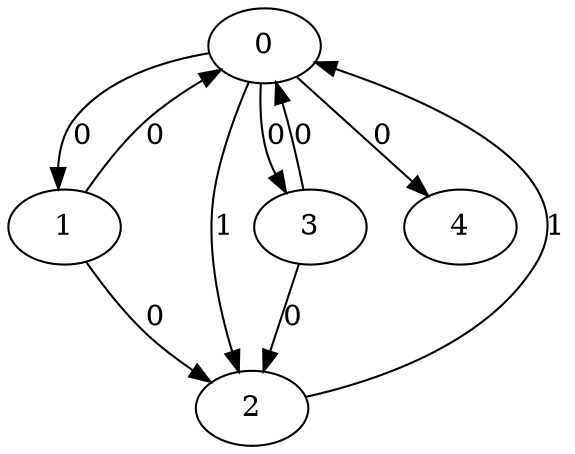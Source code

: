 // Source:1515 Canonical: -1 0 1 0 0 0 -1 0 -1 -1 1 -1 -1 -1 -1 0 -1 0 -1 -1 -1 -1 -1 -1 -1
digraph HRA_from_1515_graph_000 {
  0 -> 1 [label="0"];
  0 -> 2 [label="1"];
  0 -> 3 [label="0"];
  1 -> 0 [label="0"];
  1 -> 2 [label="0"];
  2 -> 0 [label="1"];
  3 -> 0 [label="0"];
  3 -> 2 [label="0"];
  0 -> 4 [label="0"];
}

// Source:1515 Canonical: -1 0 1 0 0 0 -1 0 -1 -1 1 -1 -1 -1 -1 0 -1 0 -1 -1 0 -1 -1 -1 -1
digraph HRA_from_1515_graph_001 {
  0 -> 1 [label="0"];
  0 -> 2 [label="1"];
  0 -> 3 [label="0"];
  1 -> 0 [label="0"];
  1 -> 2 [label="0"];
  2 -> 0 [label="1"];
  3 -> 0 [label="0"];
  3 -> 2 [label="0"];
  0 -> 4 [label="0"];
  4 -> 0 [label="0"];
}

// Source:1515 Canonical: -1 0 1 0 -1 0 -1 0 -1 0 1 -1 -1 -1 -1 0 -1 0 -1 -1 -1 -1 -1 -1 -1
digraph HRA_from_1515_graph_002 {
  0 -> 1 [label="0"];
  0 -> 2 [label="1"];
  0 -> 3 [label="0"];
  1 -> 0 [label="0"];
  1 -> 2 [label="0"];
  2 -> 0 [label="1"];
  3 -> 0 [label="0"];
  3 -> 2 [label="0"];
  1 -> 4 [label="0"];
}

// Source:1515 Canonical: -1 0 1 0 0 0 -1 0 -1 0 1 -1 -1 -1 -1 0 -1 0 -1 -1 -1 -1 -1 -1 -1
digraph HRA_from_1515_graph_003 {
  0 -> 1 [label="0"];
  0 -> 2 [label="1"];
  0 -> 3 [label="0"];
  1 -> 0 [label="0"];
  1 -> 2 [label="0"];
  2 -> 0 [label="1"];
  3 -> 0 [label="0"];
  3 -> 2 [label="0"];
  0 -> 4 [label="0"];
  1 -> 4 [label="0"];
}

// Source:1515 Canonical: -1 0 1 0 -1 0 -1 0 -1 0 1 -1 -1 -1 -1 0 -1 0 -1 -1 0 -1 -1 -1 -1
digraph HRA_from_1515_graph_004 {
  0 -> 1 [label="0"];
  0 -> 2 [label="1"];
  0 -> 3 [label="0"];
  1 -> 0 [label="0"];
  1 -> 2 [label="0"];
  2 -> 0 [label="1"];
  3 -> 0 [label="0"];
  3 -> 2 [label="0"];
  4 -> 0 [label="0"];
  1 -> 4 [label="0"];
}

// Source:1515 Canonical: -1 0 1 0 0 0 -1 0 -1 0 1 -1 -1 -1 -1 0 -1 0 -1 -1 0 -1 -1 -1 -1
digraph HRA_from_1515_graph_005 {
  0 -> 1 [label="0"];
  0 -> 2 [label="1"];
  0 -> 3 [label="0"];
  1 -> 0 [label="0"];
  1 -> 2 [label="0"];
  2 -> 0 [label="1"];
  3 -> 0 [label="0"];
  3 -> 2 [label="0"];
  0 -> 4 [label="0"];
  4 -> 0 [label="0"];
  1 -> 4 [label="0"];
}

// Source:1515 Canonical: -1 0 1 0 0 0 -1 0 -1 -1 1 -1 -1 -1 -1 0 -1 0 -1 -1 -1 0 -1 -1 -1
digraph HRA_from_1515_graph_006 {
  0 -> 1 [label="0"];
  0 -> 2 [label="1"];
  0 -> 3 [label="0"];
  1 -> 0 [label="0"];
  1 -> 2 [label="0"];
  2 -> 0 [label="1"];
  3 -> 0 [label="0"];
  3 -> 2 [label="0"];
  0 -> 4 [label="0"];
  4 -> 1 [label="0"];
}

// Source:1515 Canonical: -1 0 1 0 0 0 -1 0 -1 -1 1 -1 -1 -1 -1 0 -1 0 -1 -1 0 0 -1 -1 -1
digraph HRA_from_1515_graph_007 {
  0 -> 1 [label="0"];
  0 -> 2 [label="1"];
  0 -> 3 [label="0"];
  1 -> 0 [label="0"];
  1 -> 2 [label="0"];
  2 -> 0 [label="1"];
  3 -> 0 [label="0"];
  3 -> 2 [label="0"];
  0 -> 4 [label="0"];
  4 -> 0 [label="0"];
  4 -> 1 [label="0"];
}

// Source:1515 Canonical: -1 0 1 0 -1 0 -1 0 -1 0 1 -1 -1 -1 -1 0 -1 0 -1 -1 -1 0 -1 -1 -1
digraph HRA_from_1515_graph_008 {
  0 -> 1 [label="0"];
  0 -> 2 [label="1"];
  0 -> 3 [label="0"];
  1 -> 0 [label="0"];
  1 -> 2 [label="0"];
  2 -> 0 [label="1"];
  3 -> 0 [label="0"];
  3 -> 2 [label="0"];
  1 -> 4 [label="0"];
  4 -> 1 [label="0"];
}

// Source:1515 Canonical: -1 0 1 0 0 0 -1 0 -1 0 1 -1 -1 -1 -1 0 -1 0 -1 -1 -1 0 -1 -1 -1
digraph HRA_from_1515_graph_009 {
  0 -> 1 [label="0"];
  0 -> 2 [label="1"];
  0 -> 3 [label="0"];
  1 -> 0 [label="0"];
  1 -> 2 [label="0"];
  2 -> 0 [label="1"];
  3 -> 0 [label="0"];
  3 -> 2 [label="0"];
  0 -> 4 [label="0"];
  1 -> 4 [label="0"];
  4 -> 1 [label="0"];
}

// Source:1515 Canonical: -1 0 1 0 -1 0 -1 0 -1 0 1 -1 -1 -1 -1 0 -1 0 -1 -1 0 0 -1 -1 -1
digraph HRA_from_1515_graph_010 {
  0 -> 1 [label="0"];
  0 -> 2 [label="1"];
  0 -> 3 [label="0"];
  1 -> 0 [label="0"];
  1 -> 2 [label="0"];
  2 -> 0 [label="1"];
  3 -> 0 [label="0"];
  3 -> 2 [label="0"];
  4 -> 0 [label="0"];
  1 -> 4 [label="0"];
  4 -> 1 [label="0"];
}

// Source:1515 Canonical: -1 0 1 0 0 0 -1 0 -1 0 1 -1 -1 -1 -1 0 -1 0 -1 -1 0 0 -1 -1 -1
digraph HRA_from_1515_graph_011 {
  0 -> 1 [label="0"];
  0 -> 2 [label="1"];
  0 -> 3 [label="0"];
  1 -> 0 [label="0"];
  1 -> 2 [label="0"];
  2 -> 0 [label="1"];
  3 -> 0 [label="0"];
  3 -> 2 [label="0"];
  0 -> 4 [label="0"];
  4 -> 0 [label="0"];
  1 -> 4 [label="0"];
  4 -> 1 [label="0"];
}

// Source:1515 Canonical: -1 0 1 0 -1 0 -1 0 -1 -1 1 -1 -1 -1 0 0 -1 0 -1 -1 -1 -1 -1 -1 -1
digraph HRA_from_1515_graph_012 {
  0 -> 1 [label="0"];
  0 -> 2 [label="1"];
  0 -> 3 [label="0"];
  1 -> 0 [label="0"];
  1 -> 2 [label="0"];
  2 -> 0 [label="1"];
  3 -> 0 [label="0"];
  3 -> 2 [label="0"];
  2 -> 4 [label="0"];
}

// Source:1515 Canonical: -1 0 1 0 0 0 -1 0 -1 -1 1 -1 -1 -1 0 0 -1 0 -1 -1 -1 -1 -1 -1 -1
digraph HRA_from_1515_graph_013 {
  0 -> 1 [label="0"];
  0 -> 2 [label="1"];
  0 -> 3 [label="0"];
  1 -> 0 [label="0"];
  1 -> 2 [label="0"];
  2 -> 0 [label="1"];
  3 -> 0 [label="0"];
  3 -> 2 [label="0"];
  0 -> 4 [label="0"];
  2 -> 4 [label="0"];
}

// Source:1515 Canonical: -1 0 1 0 -1 0 -1 0 -1 -1 1 -1 -1 -1 0 0 -1 0 -1 -1 0 -1 -1 -1 -1
digraph HRA_from_1515_graph_014 {
  0 -> 1 [label="0"];
  0 -> 2 [label="1"];
  0 -> 3 [label="0"];
  1 -> 0 [label="0"];
  1 -> 2 [label="0"];
  2 -> 0 [label="1"];
  3 -> 0 [label="0"];
  3 -> 2 [label="0"];
  4 -> 0 [label="0"];
  2 -> 4 [label="0"];
}

// Source:1515 Canonical: -1 0 1 0 0 0 -1 0 -1 -1 1 -1 -1 -1 0 0 -1 0 -1 -1 0 -1 -1 -1 -1
digraph HRA_from_1515_graph_015 {
  0 -> 1 [label="0"];
  0 -> 2 [label="1"];
  0 -> 3 [label="0"];
  1 -> 0 [label="0"];
  1 -> 2 [label="0"];
  2 -> 0 [label="1"];
  3 -> 0 [label="0"];
  3 -> 2 [label="0"];
  0 -> 4 [label="0"];
  4 -> 0 [label="0"];
  2 -> 4 [label="0"];
}

// Source:1515 Canonical: -1 0 1 0 -1 0 -1 0 -1 0 1 -1 -1 -1 0 0 -1 0 -1 -1 -1 -1 -1 -1 -1
digraph HRA_from_1515_graph_016 {
  0 -> 1 [label="0"];
  0 -> 2 [label="1"];
  0 -> 3 [label="0"];
  1 -> 0 [label="0"];
  1 -> 2 [label="0"];
  2 -> 0 [label="1"];
  3 -> 0 [label="0"];
  3 -> 2 [label="0"];
  1 -> 4 [label="0"];
  2 -> 4 [label="0"];
}

// Source:1515 Canonical: -1 0 1 0 0 0 -1 0 -1 0 1 -1 -1 -1 0 0 -1 0 -1 -1 -1 -1 -1 -1 -1
digraph HRA_from_1515_graph_017 {
  0 -> 1 [label="0"];
  0 -> 2 [label="1"];
  0 -> 3 [label="0"];
  1 -> 0 [label="0"];
  1 -> 2 [label="0"];
  2 -> 0 [label="1"];
  3 -> 0 [label="0"];
  3 -> 2 [label="0"];
  0 -> 4 [label="0"];
  1 -> 4 [label="0"];
  2 -> 4 [label="0"];
}

// Source:1515 Canonical: -1 0 1 0 -1 0 -1 0 -1 0 1 -1 -1 -1 0 0 -1 0 -1 -1 0 -1 -1 -1 -1
digraph HRA_from_1515_graph_018 {
  0 -> 1 [label="0"];
  0 -> 2 [label="1"];
  0 -> 3 [label="0"];
  1 -> 0 [label="0"];
  1 -> 2 [label="0"];
  2 -> 0 [label="1"];
  3 -> 0 [label="0"];
  3 -> 2 [label="0"];
  4 -> 0 [label="0"];
  1 -> 4 [label="0"];
  2 -> 4 [label="0"];
}

// Source:1515 Canonical: -1 0 1 0 0 0 -1 0 -1 0 1 -1 -1 -1 0 0 -1 0 -1 -1 0 -1 -1 -1 -1
digraph HRA_from_1515_graph_019 {
  0 -> 1 [label="0"];
  0 -> 2 [label="1"];
  0 -> 3 [label="0"];
  1 -> 0 [label="0"];
  1 -> 2 [label="0"];
  2 -> 0 [label="1"];
  3 -> 0 [label="0"];
  3 -> 2 [label="0"];
  0 -> 4 [label="0"];
  4 -> 0 [label="0"];
  1 -> 4 [label="0"];
  2 -> 4 [label="0"];
}

// Source:1515 Canonical: -1 0 1 0 -1 0 -1 0 -1 -1 1 -1 -1 -1 0 0 -1 0 -1 -1 -1 0 -1 -1 -1
digraph HRA_from_1515_graph_020 {
  0 -> 1 [label="0"];
  0 -> 2 [label="1"];
  0 -> 3 [label="0"];
  1 -> 0 [label="0"];
  1 -> 2 [label="0"];
  2 -> 0 [label="1"];
  3 -> 0 [label="0"];
  3 -> 2 [label="0"];
  4 -> 1 [label="0"];
  2 -> 4 [label="0"];
}

// Source:1515 Canonical: -1 0 1 0 0 0 -1 0 -1 -1 1 -1 -1 -1 0 0 -1 0 -1 -1 -1 0 -1 -1 -1
digraph HRA_from_1515_graph_021 {
  0 -> 1 [label="0"];
  0 -> 2 [label="1"];
  0 -> 3 [label="0"];
  1 -> 0 [label="0"];
  1 -> 2 [label="0"];
  2 -> 0 [label="1"];
  3 -> 0 [label="0"];
  3 -> 2 [label="0"];
  0 -> 4 [label="0"];
  4 -> 1 [label="0"];
  2 -> 4 [label="0"];
}

// Source:1515 Canonical: -1 0 1 0 -1 0 -1 0 -1 -1 1 -1 -1 -1 0 0 -1 0 -1 -1 0 0 -1 -1 -1
digraph HRA_from_1515_graph_022 {
  0 -> 1 [label="0"];
  0 -> 2 [label="1"];
  0 -> 3 [label="0"];
  1 -> 0 [label="0"];
  1 -> 2 [label="0"];
  2 -> 0 [label="1"];
  3 -> 0 [label="0"];
  3 -> 2 [label="0"];
  4 -> 0 [label="0"];
  4 -> 1 [label="0"];
  2 -> 4 [label="0"];
}

// Source:1515 Canonical: -1 0 1 0 0 0 -1 0 -1 -1 1 -1 -1 -1 0 0 -1 0 -1 -1 0 0 -1 -1 -1
digraph HRA_from_1515_graph_023 {
  0 -> 1 [label="0"];
  0 -> 2 [label="1"];
  0 -> 3 [label="0"];
  1 -> 0 [label="0"];
  1 -> 2 [label="0"];
  2 -> 0 [label="1"];
  3 -> 0 [label="0"];
  3 -> 2 [label="0"];
  0 -> 4 [label="0"];
  4 -> 0 [label="0"];
  4 -> 1 [label="0"];
  2 -> 4 [label="0"];
}

// Source:1515 Canonical: -1 0 1 0 -1 0 -1 0 -1 0 1 -1 -1 -1 0 0 -1 0 -1 -1 -1 0 -1 -1 -1
digraph HRA_from_1515_graph_024 {
  0 -> 1 [label="0"];
  0 -> 2 [label="1"];
  0 -> 3 [label="0"];
  1 -> 0 [label="0"];
  1 -> 2 [label="0"];
  2 -> 0 [label="1"];
  3 -> 0 [label="0"];
  3 -> 2 [label="0"];
  1 -> 4 [label="0"];
  4 -> 1 [label="0"];
  2 -> 4 [label="0"];
}

// Source:1515 Canonical: -1 0 1 0 0 0 -1 0 -1 0 1 -1 -1 -1 0 0 -1 0 -1 -1 -1 0 -1 -1 -1
digraph HRA_from_1515_graph_025 {
  0 -> 1 [label="0"];
  0 -> 2 [label="1"];
  0 -> 3 [label="0"];
  1 -> 0 [label="0"];
  1 -> 2 [label="0"];
  2 -> 0 [label="1"];
  3 -> 0 [label="0"];
  3 -> 2 [label="0"];
  0 -> 4 [label="0"];
  1 -> 4 [label="0"];
  4 -> 1 [label="0"];
  2 -> 4 [label="0"];
}

// Source:1515 Canonical: -1 0 1 0 -1 0 -1 0 -1 0 1 -1 -1 -1 0 0 -1 0 -1 -1 0 0 -1 -1 -1
digraph HRA_from_1515_graph_026 {
  0 -> 1 [label="0"];
  0 -> 2 [label="1"];
  0 -> 3 [label="0"];
  1 -> 0 [label="0"];
  1 -> 2 [label="0"];
  2 -> 0 [label="1"];
  3 -> 0 [label="0"];
  3 -> 2 [label="0"];
  4 -> 0 [label="0"];
  1 -> 4 [label="0"];
  4 -> 1 [label="0"];
  2 -> 4 [label="0"];
}

// Source:1515 Canonical: -1 0 1 0 0 0 -1 0 -1 0 1 -1 -1 -1 0 0 -1 0 -1 -1 0 0 -1 -1 -1
digraph HRA_from_1515_graph_027 {
  0 -> 1 [label="0"];
  0 -> 2 [label="1"];
  0 -> 3 [label="0"];
  1 -> 0 [label="0"];
  1 -> 2 [label="0"];
  2 -> 0 [label="1"];
  3 -> 0 [label="0"];
  3 -> 2 [label="0"];
  0 -> 4 [label="0"];
  4 -> 0 [label="0"];
  1 -> 4 [label="0"];
  4 -> 1 [label="0"];
  2 -> 4 [label="0"];
}

// Source:1515 Canonical: -1 0 1 0 0 0 -1 0 -1 -1 1 -1 -1 -1 -1 0 -1 0 -1 -1 -1 -1 0 -1 -1
digraph HRA_from_1515_graph_028 {
  0 -> 1 [label="0"];
  0 -> 2 [label="1"];
  0 -> 3 [label="0"];
  1 -> 0 [label="0"];
  1 -> 2 [label="0"];
  2 -> 0 [label="1"];
  3 -> 0 [label="0"];
  3 -> 2 [label="0"];
  0 -> 4 [label="0"];
  4 -> 2 [label="0"];
}

// Source:1515 Canonical: -1 0 1 0 0 0 -1 0 -1 -1 1 -1 -1 -1 -1 0 -1 0 -1 -1 0 -1 0 -1 -1
digraph HRA_from_1515_graph_029 {
  0 -> 1 [label="0"];
  0 -> 2 [label="1"];
  0 -> 3 [label="0"];
  1 -> 0 [label="0"];
  1 -> 2 [label="0"];
  2 -> 0 [label="1"];
  3 -> 0 [label="0"];
  3 -> 2 [label="0"];
  0 -> 4 [label="0"];
  4 -> 0 [label="0"];
  4 -> 2 [label="0"];
}

// Source:1515 Canonical: -1 0 1 0 -1 0 -1 0 -1 0 1 -1 -1 -1 -1 0 -1 0 -1 -1 -1 -1 0 -1 -1
digraph HRA_from_1515_graph_030 {
  0 -> 1 [label="0"];
  0 -> 2 [label="1"];
  0 -> 3 [label="0"];
  1 -> 0 [label="0"];
  1 -> 2 [label="0"];
  2 -> 0 [label="1"];
  3 -> 0 [label="0"];
  3 -> 2 [label="0"];
  1 -> 4 [label="0"];
  4 -> 2 [label="0"];
}

// Source:1515 Canonical: -1 0 1 0 0 0 -1 0 -1 0 1 -1 -1 -1 -1 0 -1 0 -1 -1 -1 -1 0 -1 -1
digraph HRA_from_1515_graph_031 {
  0 -> 1 [label="0"];
  0 -> 2 [label="1"];
  0 -> 3 [label="0"];
  1 -> 0 [label="0"];
  1 -> 2 [label="0"];
  2 -> 0 [label="1"];
  3 -> 0 [label="0"];
  3 -> 2 [label="0"];
  0 -> 4 [label="0"];
  1 -> 4 [label="0"];
  4 -> 2 [label="0"];
}

// Source:1515 Canonical: -1 0 1 0 -1 0 -1 0 -1 0 1 -1 -1 -1 -1 0 -1 0 -1 -1 0 -1 0 -1 -1
digraph HRA_from_1515_graph_032 {
  0 -> 1 [label="0"];
  0 -> 2 [label="1"];
  0 -> 3 [label="0"];
  1 -> 0 [label="0"];
  1 -> 2 [label="0"];
  2 -> 0 [label="1"];
  3 -> 0 [label="0"];
  3 -> 2 [label="0"];
  4 -> 0 [label="0"];
  1 -> 4 [label="0"];
  4 -> 2 [label="0"];
}

// Source:1515 Canonical: -1 0 1 0 0 0 -1 0 -1 0 1 -1 -1 -1 -1 0 -1 0 -1 -1 0 -1 0 -1 -1
digraph HRA_from_1515_graph_033 {
  0 -> 1 [label="0"];
  0 -> 2 [label="1"];
  0 -> 3 [label="0"];
  1 -> 0 [label="0"];
  1 -> 2 [label="0"];
  2 -> 0 [label="1"];
  3 -> 0 [label="0"];
  3 -> 2 [label="0"];
  0 -> 4 [label="0"];
  4 -> 0 [label="0"];
  1 -> 4 [label="0"];
  4 -> 2 [label="0"];
}

// Source:1515 Canonical: -1 0 1 0 0 0 -1 0 -1 -1 1 -1 -1 -1 -1 0 -1 0 -1 -1 -1 0 0 -1 -1
digraph HRA_from_1515_graph_034 {
  0 -> 1 [label="0"];
  0 -> 2 [label="1"];
  0 -> 3 [label="0"];
  1 -> 0 [label="0"];
  1 -> 2 [label="0"];
  2 -> 0 [label="1"];
  3 -> 0 [label="0"];
  3 -> 2 [label="0"];
  0 -> 4 [label="0"];
  4 -> 1 [label="0"];
  4 -> 2 [label="0"];
}

// Source:1515 Canonical: -1 0 1 0 0 0 -1 0 -1 -1 1 -1 -1 -1 -1 0 -1 0 -1 -1 0 0 0 -1 -1
digraph HRA_from_1515_graph_035 {
  0 -> 1 [label="0"];
  0 -> 2 [label="1"];
  0 -> 3 [label="0"];
  1 -> 0 [label="0"];
  1 -> 2 [label="0"];
  2 -> 0 [label="1"];
  3 -> 0 [label="0"];
  3 -> 2 [label="0"];
  0 -> 4 [label="0"];
  4 -> 0 [label="0"];
  4 -> 1 [label="0"];
  4 -> 2 [label="0"];
}

// Source:1515 Canonical: -1 0 1 0 -1 0 -1 0 -1 0 1 -1 -1 -1 -1 0 -1 0 -1 -1 -1 0 0 -1 -1
digraph HRA_from_1515_graph_036 {
  0 -> 1 [label="0"];
  0 -> 2 [label="1"];
  0 -> 3 [label="0"];
  1 -> 0 [label="0"];
  1 -> 2 [label="0"];
  2 -> 0 [label="1"];
  3 -> 0 [label="0"];
  3 -> 2 [label="0"];
  1 -> 4 [label="0"];
  4 -> 1 [label="0"];
  4 -> 2 [label="0"];
}

// Source:1515 Canonical: -1 0 1 0 0 0 -1 0 -1 0 1 -1 -1 -1 -1 0 -1 0 -1 -1 -1 0 0 -1 -1
digraph HRA_from_1515_graph_037 {
  0 -> 1 [label="0"];
  0 -> 2 [label="1"];
  0 -> 3 [label="0"];
  1 -> 0 [label="0"];
  1 -> 2 [label="0"];
  2 -> 0 [label="1"];
  3 -> 0 [label="0"];
  3 -> 2 [label="0"];
  0 -> 4 [label="0"];
  1 -> 4 [label="0"];
  4 -> 1 [label="0"];
  4 -> 2 [label="0"];
}

// Source:1515 Canonical: -1 0 1 0 -1 0 -1 0 -1 0 1 -1 -1 -1 -1 0 -1 0 -1 -1 0 0 0 -1 -1
digraph HRA_from_1515_graph_038 {
  0 -> 1 [label="0"];
  0 -> 2 [label="1"];
  0 -> 3 [label="0"];
  1 -> 0 [label="0"];
  1 -> 2 [label="0"];
  2 -> 0 [label="1"];
  3 -> 0 [label="0"];
  3 -> 2 [label="0"];
  4 -> 0 [label="0"];
  1 -> 4 [label="0"];
  4 -> 1 [label="0"];
  4 -> 2 [label="0"];
}

// Source:1515 Canonical: -1 0 1 0 0 0 -1 0 -1 0 1 -1 -1 -1 -1 0 -1 0 -1 -1 0 0 0 -1 -1
digraph HRA_from_1515_graph_039 {
  0 -> 1 [label="0"];
  0 -> 2 [label="1"];
  0 -> 3 [label="0"];
  1 -> 0 [label="0"];
  1 -> 2 [label="0"];
  2 -> 0 [label="1"];
  3 -> 0 [label="0"];
  3 -> 2 [label="0"];
  0 -> 4 [label="0"];
  4 -> 0 [label="0"];
  1 -> 4 [label="0"];
  4 -> 1 [label="0"];
  4 -> 2 [label="0"];
}

// Source:1515 Canonical: -1 0 1 0 -1 0 -1 0 -1 -1 1 -1 -1 -1 0 0 -1 0 -1 -1 -1 -1 0 -1 -1
digraph HRA_from_1515_graph_040 {
  0 -> 1 [label="0"];
  0 -> 2 [label="1"];
  0 -> 3 [label="0"];
  1 -> 0 [label="0"];
  1 -> 2 [label="0"];
  2 -> 0 [label="1"];
  3 -> 0 [label="0"];
  3 -> 2 [label="0"];
  2 -> 4 [label="0"];
  4 -> 2 [label="0"];
}

// Source:1515 Canonical: -1 0 1 0 0 0 -1 0 -1 -1 1 -1 -1 -1 0 0 -1 0 -1 -1 -1 -1 0 -1 -1
digraph HRA_from_1515_graph_041 {
  0 -> 1 [label="0"];
  0 -> 2 [label="1"];
  0 -> 3 [label="0"];
  1 -> 0 [label="0"];
  1 -> 2 [label="0"];
  2 -> 0 [label="1"];
  3 -> 0 [label="0"];
  3 -> 2 [label="0"];
  0 -> 4 [label="0"];
  2 -> 4 [label="0"];
  4 -> 2 [label="0"];
}

// Source:1515 Canonical: -1 0 1 0 -1 0 -1 0 -1 -1 1 -1 -1 -1 0 0 -1 0 -1 -1 0 -1 0 -1 -1
digraph HRA_from_1515_graph_042 {
  0 -> 1 [label="0"];
  0 -> 2 [label="1"];
  0 -> 3 [label="0"];
  1 -> 0 [label="0"];
  1 -> 2 [label="0"];
  2 -> 0 [label="1"];
  3 -> 0 [label="0"];
  3 -> 2 [label="0"];
  4 -> 0 [label="0"];
  2 -> 4 [label="0"];
  4 -> 2 [label="0"];
}

// Source:1515 Canonical: -1 0 1 0 0 0 -1 0 -1 -1 1 -1 -1 -1 0 0 -1 0 -1 -1 0 -1 0 -1 -1
digraph HRA_from_1515_graph_043 {
  0 -> 1 [label="0"];
  0 -> 2 [label="1"];
  0 -> 3 [label="0"];
  1 -> 0 [label="0"];
  1 -> 2 [label="0"];
  2 -> 0 [label="1"];
  3 -> 0 [label="0"];
  3 -> 2 [label="0"];
  0 -> 4 [label="0"];
  4 -> 0 [label="0"];
  2 -> 4 [label="0"];
  4 -> 2 [label="0"];
}

// Source:1515 Canonical: -1 0 1 0 -1 0 -1 0 -1 0 1 -1 -1 -1 0 0 -1 0 -1 -1 -1 -1 0 -1 -1
digraph HRA_from_1515_graph_044 {
  0 -> 1 [label="0"];
  0 -> 2 [label="1"];
  0 -> 3 [label="0"];
  1 -> 0 [label="0"];
  1 -> 2 [label="0"];
  2 -> 0 [label="1"];
  3 -> 0 [label="0"];
  3 -> 2 [label="0"];
  1 -> 4 [label="0"];
  2 -> 4 [label="0"];
  4 -> 2 [label="0"];
}

// Source:1515 Canonical: -1 0 1 0 0 0 -1 0 -1 0 1 -1 -1 -1 0 0 -1 0 -1 -1 -1 -1 0 -1 -1
digraph HRA_from_1515_graph_045 {
  0 -> 1 [label="0"];
  0 -> 2 [label="1"];
  0 -> 3 [label="0"];
  1 -> 0 [label="0"];
  1 -> 2 [label="0"];
  2 -> 0 [label="1"];
  3 -> 0 [label="0"];
  3 -> 2 [label="0"];
  0 -> 4 [label="0"];
  1 -> 4 [label="0"];
  2 -> 4 [label="0"];
  4 -> 2 [label="0"];
}

// Source:1515 Canonical: -1 0 1 0 -1 0 -1 0 -1 0 1 -1 -1 -1 0 0 -1 0 -1 -1 0 -1 0 -1 -1
digraph HRA_from_1515_graph_046 {
  0 -> 1 [label="0"];
  0 -> 2 [label="1"];
  0 -> 3 [label="0"];
  1 -> 0 [label="0"];
  1 -> 2 [label="0"];
  2 -> 0 [label="1"];
  3 -> 0 [label="0"];
  3 -> 2 [label="0"];
  4 -> 0 [label="0"];
  1 -> 4 [label="0"];
  2 -> 4 [label="0"];
  4 -> 2 [label="0"];
}

// Source:1515 Canonical: -1 0 1 0 0 0 -1 0 -1 0 1 -1 -1 -1 0 0 -1 0 -1 -1 0 -1 0 -1 -1
digraph HRA_from_1515_graph_047 {
  0 -> 1 [label="0"];
  0 -> 2 [label="1"];
  0 -> 3 [label="0"];
  1 -> 0 [label="0"];
  1 -> 2 [label="0"];
  2 -> 0 [label="1"];
  3 -> 0 [label="0"];
  3 -> 2 [label="0"];
  0 -> 4 [label="0"];
  4 -> 0 [label="0"];
  1 -> 4 [label="0"];
  2 -> 4 [label="0"];
  4 -> 2 [label="0"];
}

// Source:1515 Canonical: -1 0 1 0 -1 0 -1 0 -1 -1 1 -1 -1 -1 0 0 -1 0 -1 -1 -1 0 0 -1 -1
digraph HRA_from_1515_graph_048 {
  0 -> 1 [label="0"];
  0 -> 2 [label="1"];
  0 -> 3 [label="0"];
  1 -> 0 [label="0"];
  1 -> 2 [label="0"];
  2 -> 0 [label="1"];
  3 -> 0 [label="0"];
  3 -> 2 [label="0"];
  4 -> 1 [label="0"];
  2 -> 4 [label="0"];
  4 -> 2 [label="0"];
}

// Source:1515 Canonical: -1 0 1 0 0 0 -1 0 -1 -1 1 -1 -1 -1 0 0 -1 0 -1 -1 -1 0 0 -1 -1
digraph HRA_from_1515_graph_049 {
  0 -> 1 [label="0"];
  0 -> 2 [label="1"];
  0 -> 3 [label="0"];
  1 -> 0 [label="0"];
  1 -> 2 [label="0"];
  2 -> 0 [label="1"];
  3 -> 0 [label="0"];
  3 -> 2 [label="0"];
  0 -> 4 [label="0"];
  4 -> 1 [label="0"];
  2 -> 4 [label="0"];
  4 -> 2 [label="0"];
}

// Source:1515 Canonical: -1 0 1 0 -1 0 -1 0 -1 -1 1 -1 -1 -1 0 0 -1 0 -1 -1 0 0 0 -1 -1
digraph HRA_from_1515_graph_050 {
  0 -> 1 [label="0"];
  0 -> 2 [label="1"];
  0 -> 3 [label="0"];
  1 -> 0 [label="0"];
  1 -> 2 [label="0"];
  2 -> 0 [label="1"];
  3 -> 0 [label="0"];
  3 -> 2 [label="0"];
  4 -> 0 [label="0"];
  4 -> 1 [label="0"];
  2 -> 4 [label="0"];
  4 -> 2 [label="0"];
}

// Source:1515 Canonical: -1 0 1 0 0 0 -1 0 -1 -1 1 -1 -1 -1 0 0 -1 0 -1 -1 0 0 0 -1 -1
digraph HRA_from_1515_graph_051 {
  0 -> 1 [label="0"];
  0 -> 2 [label="1"];
  0 -> 3 [label="0"];
  1 -> 0 [label="0"];
  1 -> 2 [label="0"];
  2 -> 0 [label="1"];
  3 -> 0 [label="0"];
  3 -> 2 [label="0"];
  0 -> 4 [label="0"];
  4 -> 0 [label="0"];
  4 -> 1 [label="0"];
  2 -> 4 [label="0"];
  4 -> 2 [label="0"];
}

// Source:1515 Canonical: -1 0 1 0 -1 0 -1 0 -1 0 1 -1 -1 -1 0 0 -1 0 -1 -1 -1 0 0 -1 -1
digraph HRA_from_1515_graph_052 {
  0 -> 1 [label="0"];
  0 -> 2 [label="1"];
  0 -> 3 [label="0"];
  1 -> 0 [label="0"];
  1 -> 2 [label="0"];
  2 -> 0 [label="1"];
  3 -> 0 [label="0"];
  3 -> 2 [label="0"];
  1 -> 4 [label="0"];
  4 -> 1 [label="0"];
  2 -> 4 [label="0"];
  4 -> 2 [label="0"];
}

// Source:1515 Canonical: -1 0 1 0 0 0 -1 0 -1 0 1 -1 -1 -1 0 0 -1 0 -1 -1 -1 0 0 -1 -1
digraph HRA_from_1515_graph_053 {
  0 -> 1 [label="0"];
  0 -> 2 [label="1"];
  0 -> 3 [label="0"];
  1 -> 0 [label="0"];
  1 -> 2 [label="0"];
  2 -> 0 [label="1"];
  3 -> 0 [label="0"];
  3 -> 2 [label="0"];
  0 -> 4 [label="0"];
  1 -> 4 [label="0"];
  4 -> 1 [label="0"];
  2 -> 4 [label="0"];
  4 -> 2 [label="0"];
}

// Source:1515 Canonical: -1 0 1 0 -1 0 -1 0 -1 0 1 -1 -1 -1 0 0 -1 0 -1 -1 0 0 0 -1 -1
digraph HRA_from_1515_graph_054 {
  0 -> 1 [label="0"];
  0 -> 2 [label="1"];
  0 -> 3 [label="0"];
  1 -> 0 [label="0"];
  1 -> 2 [label="0"];
  2 -> 0 [label="1"];
  3 -> 0 [label="0"];
  3 -> 2 [label="0"];
  4 -> 0 [label="0"];
  1 -> 4 [label="0"];
  4 -> 1 [label="0"];
  2 -> 4 [label="0"];
  4 -> 2 [label="0"];
}

// Source:1515 Canonical: -1 0 1 0 0 0 -1 0 -1 0 1 -1 -1 -1 0 0 -1 0 -1 -1 0 0 0 -1 -1
digraph HRA_from_1515_graph_055 {
  0 -> 1 [label="0"];
  0 -> 2 [label="1"];
  0 -> 3 [label="0"];
  1 -> 0 [label="0"];
  1 -> 2 [label="0"];
  2 -> 0 [label="1"];
  3 -> 0 [label="0"];
  3 -> 2 [label="0"];
  0 -> 4 [label="0"];
  4 -> 0 [label="0"];
  1 -> 4 [label="0"];
  4 -> 1 [label="0"];
  2 -> 4 [label="0"];
  4 -> 2 [label="0"];
}

// Source:1515 Canonical: -1 0 1 0 -1 0 -1 0 -1 -1 1 -1 -1 -1 -1 0 -1 0 -1 0 -1 -1 -1 -1 -1
digraph HRA_from_1515_graph_056 {
  0 -> 1 [label="0"];
  0 -> 2 [label="1"];
  0 -> 3 [label="0"];
  1 -> 0 [label="0"];
  1 -> 2 [label="0"];
  2 -> 0 [label="1"];
  3 -> 0 [label="0"];
  3 -> 2 [label="0"];
  3 -> 4 [label="0"];
}

// Source:1515 Canonical: -1 0 1 0 0 0 -1 0 -1 -1 1 -1 -1 -1 -1 0 -1 0 -1 0 -1 -1 -1 -1 -1
digraph HRA_from_1515_graph_057 {
  0 -> 1 [label="0"];
  0 -> 2 [label="1"];
  0 -> 3 [label="0"];
  1 -> 0 [label="0"];
  1 -> 2 [label="0"];
  2 -> 0 [label="1"];
  3 -> 0 [label="0"];
  3 -> 2 [label="0"];
  0 -> 4 [label="0"];
  3 -> 4 [label="0"];
}

// Source:1515 Canonical: -1 0 1 0 -1 0 -1 0 -1 -1 1 -1 -1 -1 -1 0 -1 0 -1 0 0 -1 -1 -1 -1
digraph HRA_from_1515_graph_058 {
  0 -> 1 [label="0"];
  0 -> 2 [label="1"];
  0 -> 3 [label="0"];
  1 -> 0 [label="0"];
  1 -> 2 [label="0"];
  2 -> 0 [label="1"];
  3 -> 0 [label="0"];
  3 -> 2 [label="0"];
  4 -> 0 [label="0"];
  3 -> 4 [label="0"];
}

// Source:1515 Canonical: -1 0 1 0 0 0 -1 0 -1 -1 1 -1 -1 -1 -1 0 -1 0 -1 0 0 -1 -1 -1 -1
digraph HRA_from_1515_graph_059 {
  0 -> 1 [label="0"];
  0 -> 2 [label="1"];
  0 -> 3 [label="0"];
  1 -> 0 [label="0"];
  1 -> 2 [label="0"];
  2 -> 0 [label="1"];
  3 -> 0 [label="0"];
  3 -> 2 [label="0"];
  0 -> 4 [label="0"];
  4 -> 0 [label="0"];
  3 -> 4 [label="0"];
}

// Source:1515 Canonical: -1 0 1 0 -1 0 -1 0 -1 0 1 -1 -1 -1 -1 0 -1 0 -1 0 -1 -1 -1 -1 -1
digraph HRA_from_1515_graph_060 {
  0 -> 1 [label="0"];
  0 -> 2 [label="1"];
  0 -> 3 [label="0"];
  1 -> 0 [label="0"];
  1 -> 2 [label="0"];
  2 -> 0 [label="1"];
  3 -> 0 [label="0"];
  3 -> 2 [label="0"];
  1 -> 4 [label="0"];
  3 -> 4 [label="0"];
}

// Source:1515 Canonical: -1 0 1 0 0 0 -1 0 -1 0 1 -1 -1 -1 -1 0 -1 0 -1 0 -1 -1 -1 -1 -1
digraph HRA_from_1515_graph_061 {
  0 -> 1 [label="0"];
  0 -> 2 [label="1"];
  0 -> 3 [label="0"];
  1 -> 0 [label="0"];
  1 -> 2 [label="0"];
  2 -> 0 [label="1"];
  3 -> 0 [label="0"];
  3 -> 2 [label="0"];
  0 -> 4 [label="0"];
  1 -> 4 [label="0"];
  3 -> 4 [label="0"];
}

// Source:1515 Canonical: -1 0 1 0 -1 0 -1 0 -1 0 1 -1 -1 -1 -1 0 -1 0 -1 0 0 -1 -1 -1 -1
digraph HRA_from_1515_graph_062 {
  0 -> 1 [label="0"];
  0 -> 2 [label="1"];
  0 -> 3 [label="0"];
  1 -> 0 [label="0"];
  1 -> 2 [label="0"];
  2 -> 0 [label="1"];
  3 -> 0 [label="0"];
  3 -> 2 [label="0"];
  4 -> 0 [label="0"];
  1 -> 4 [label="0"];
  3 -> 4 [label="0"];
}

// Source:1515 Canonical: -1 0 1 0 0 0 -1 0 -1 0 1 -1 -1 -1 -1 0 -1 0 -1 0 0 -1 -1 -1 -1
digraph HRA_from_1515_graph_063 {
  0 -> 1 [label="0"];
  0 -> 2 [label="1"];
  0 -> 3 [label="0"];
  1 -> 0 [label="0"];
  1 -> 2 [label="0"];
  2 -> 0 [label="1"];
  3 -> 0 [label="0"];
  3 -> 2 [label="0"];
  0 -> 4 [label="0"];
  4 -> 0 [label="0"];
  1 -> 4 [label="0"];
  3 -> 4 [label="0"];
}

// Source:1515 Canonical: -1 0 1 0 -1 0 -1 0 -1 -1 1 -1 -1 -1 -1 0 -1 0 -1 0 -1 0 -1 -1 -1
digraph HRA_from_1515_graph_064 {
  0 -> 1 [label="0"];
  0 -> 2 [label="1"];
  0 -> 3 [label="0"];
  1 -> 0 [label="0"];
  1 -> 2 [label="0"];
  2 -> 0 [label="1"];
  3 -> 0 [label="0"];
  3 -> 2 [label="0"];
  4 -> 1 [label="0"];
  3 -> 4 [label="0"];
}

// Source:1515 Canonical: -1 0 1 0 0 0 -1 0 -1 -1 1 -1 -1 -1 -1 0 -1 0 -1 0 -1 0 -1 -1 -1
digraph HRA_from_1515_graph_065 {
  0 -> 1 [label="0"];
  0 -> 2 [label="1"];
  0 -> 3 [label="0"];
  1 -> 0 [label="0"];
  1 -> 2 [label="0"];
  2 -> 0 [label="1"];
  3 -> 0 [label="0"];
  3 -> 2 [label="0"];
  0 -> 4 [label="0"];
  4 -> 1 [label="0"];
  3 -> 4 [label="0"];
}

// Source:1515 Canonical: -1 0 1 0 -1 0 -1 0 -1 -1 1 -1 -1 -1 -1 0 -1 0 -1 0 0 0 -1 -1 -1
digraph HRA_from_1515_graph_066 {
  0 -> 1 [label="0"];
  0 -> 2 [label="1"];
  0 -> 3 [label="0"];
  1 -> 0 [label="0"];
  1 -> 2 [label="0"];
  2 -> 0 [label="1"];
  3 -> 0 [label="0"];
  3 -> 2 [label="0"];
  4 -> 0 [label="0"];
  4 -> 1 [label="0"];
  3 -> 4 [label="0"];
}

// Source:1515 Canonical: -1 0 1 0 0 0 -1 0 -1 -1 1 -1 -1 -1 -1 0 -1 0 -1 0 0 0 -1 -1 -1
digraph HRA_from_1515_graph_067 {
  0 -> 1 [label="0"];
  0 -> 2 [label="1"];
  0 -> 3 [label="0"];
  1 -> 0 [label="0"];
  1 -> 2 [label="0"];
  2 -> 0 [label="1"];
  3 -> 0 [label="0"];
  3 -> 2 [label="0"];
  0 -> 4 [label="0"];
  4 -> 0 [label="0"];
  4 -> 1 [label="0"];
  3 -> 4 [label="0"];
}

// Source:1515 Canonical: -1 0 1 0 -1 0 -1 0 -1 0 1 -1 -1 -1 -1 0 -1 0 -1 0 -1 0 -1 -1 -1
digraph HRA_from_1515_graph_068 {
  0 -> 1 [label="0"];
  0 -> 2 [label="1"];
  0 -> 3 [label="0"];
  1 -> 0 [label="0"];
  1 -> 2 [label="0"];
  2 -> 0 [label="1"];
  3 -> 0 [label="0"];
  3 -> 2 [label="0"];
  1 -> 4 [label="0"];
  4 -> 1 [label="0"];
  3 -> 4 [label="0"];
}

// Source:1515 Canonical: -1 0 1 0 0 0 -1 0 -1 0 1 -1 -1 -1 -1 0 -1 0 -1 0 -1 0 -1 -1 -1
digraph HRA_from_1515_graph_069 {
  0 -> 1 [label="0"];
  0 -> 2 [label="1"];
  0 -> 3 [label="0"];
  1 -> 0 [label="0"];
  1 -> 2 [label="0"];
  2 -> 0 [label="1"];
  3 -> 0 [label="0"];
  3 -> 2 [label="0"];
  0 -> 4 [label="0"];
  1 -> 4 [label="0"];
  4 -> 1 [label="0"];
  3 -> 4 [label="0"];
}

// Source:1515 Canonical: -1 0 1 0 -1 0 -1 0 -1 0 1 -1 -1 -1 -1 0 -1 0 -1 0 0 0 -1 -1 -1
digraph HRA_from_1515_graph_070 {
  0 -> 1 [label="0"];
  0 -> 2 [label="1"];
  0 -> 3 [label="0"];
  1 -> 0 [label="0"];
  1 -> 2 [label="0"];
  2 -> 0 [label="1"];
  3 -> 0 [label="0"];
  3 -> 2 [label="0"];
  4 -> 0 [label="0"];
  1 -> 4 [label="0"];
  4 -> 1 [label="0"];
  3 -> 4 [label="0"];
}

// Source:1515 Canonical: -1 0 1 0 0 0 -1 0 -1 0 1 -1 -1 -1 -1 0 -1 0 -1 0 0 0 -1 -1 -1
digraph HRA_from_1515_graph_071 {
  0 -> 1 [label="0"];
  0 -> 2 [label="1"];
  0 -> 3 [label="0"];
  1 -> 0 [label="0"];
  1 -> 2 [label="0"];
  2 -> 0 [label="1"];
  3 -> 0 [label="0"];
  3 -> 2 [label="0"];
  0 -> 4 [label="0"];
  4 -> 0 [label="0"];
  1 -> 4 [label="0"];
  4 -> 1 [label="0"];
  3 -> 4 [label="0"];
}

// Source:1515 Canonical: -1 0 1 0 -1 0 -1 0 -1 -1 1 -1 -1 -1 0 0 -1 0 -1 0 -1 -1 -1 -1 -1
digraph HRA_from_1515_graph_072 {
  0 -> 1 [label="0"];
  0 -> 2 [label="1"];
  0 -> 3 [label="0"];
  1 -> 0 [label="0"];
  1 -> 2 [label="0"];
  2 -> 0 [label="1"];
  3 -> 0 [label="0"];
  3 -> 2 [label="0"];
  2 -> 4 [label="0"];
  3 -> 4 [label="0"];
}

// Source:1515 Canonical: -1 0 1 0 0 0 -1 0 -1 -1 1 -1 -1 -1 0 0 -1 0 -1 0 -1 -1 -1 -1 -1
digraph HRA_from_1515_graph_073 {
  0 -> 1 [label="0"];
  0 -> 2 [label="1"];
  0 -> 3 [label="0"];
  1 -> 0 [label="0"];
  1 -> 2 [label="0"];
  2 -> 0 [label="1"];
  3 -> 0 [label="0"];
  3 -> 2 [label="0"];
  0 -> 4 [label="0"];
  2 -> 4 [label="0"];
  3 -> 4 [label="0"];
}

// Source:1515 Canonical: -1 0 1 0 -1 0 -1 0 -1 -1 1 -1 -1 -1 0 0 -1 0 -1 0 0 -1 -1 -1 -1
digraph HRA_from_1515_graph_074 {
  0 -> 1 [label="0"];
  0 -> 2 [label="1"];
  0 -> 3 [label="0"];
  1 -> 0 [label="0"];
  1 -> 2 [label="0"];
  2 -> 0 [label="1"];
  3 -> 0 [label="0"];
  3 -> 2 [label="0"];
  4 -> 0 [label="0"];
  2 -> 4 [label="0"];
  3 -> 4 [label="0"];
}

// Source:1515 Canonical: -1 0 1 0 0 0 -1 0 -1 -1 1 -1 -1 -1 0 0 -1 0 -1 0 0 -1 -1 -1 -1
digraph HRA_from_1515_graph_075 {
  0 -> 1 [label="0"];
  0 -> 2 [label="1"];
  0 -> 3 [label="0"];
  1 -> 0 [label="0"];
  1 -> 2 [label="0"];
  2 -> 0 [label="1"];
  3 -> 0 [label="0"];
  3 -> 2 [label="0"];
  0 -> 4 [label="0"];
  4 -> 0 [label="0"];
  2 -> 4 [label="0"];
  3 -> 4 [label="0"];
}

// Source:1515 Canonical: -1 0 1 0 -1 0 -1 0 -1 0 1 -1 -1 -1 0 0 -1 0 -1 0 -1 -1 -1 -1 -1
digraph HRA_from_1515_graph_076 {
  0 -> 1 [label="0"];
  0 -> 2 [label="1"];
  0 -> 3 [label="0"];
  1 -> 0 [label="0"];
  1 -> 2 [label="0"];
  2 -> 0 [label="1"];
  3 -> 0 [label="0"];
  3 -> 2 [label="0"];
  1 -> 4 [label="0"];
  2 -> 4 [label="0"];
  3 -> 4 [label="0"];
}

// Source:1515 Canonical: -1 0 1 0 0 0 -1 0 -1 0 1 -1 -1 -1 0 0 -1 0 -1 0 -1 -1 -1 -1 -1
digraph HRA_from_1515_graph_077 {
  0 -> 1 [label="0"];
  0 -> 2 [label="1"];
  0 -> 3 [label="0"];
  1 -> 0 [label="0"];
  1 -> 2 [label="0"];
  2 -> 0 [label="1"];
  3 -> 0 [label="0"];
  3 -> 2 [label="0"];
  0 -> 4 [label="0"];
  1 -> 4 [label="0"];
  2 -> 4 [label="0"];
  3 -> 4 [label="0"];
}

// Source:1515 Canonical: -1 0 1 0 -1 0 -1 0 -1 0 1 -1 -1 -1 0 0 -1 0 -1 0 0 -1 -1 -1 -1
digraph HRA_from_1515_graph_078 {
  0 -> 1 [label="0"];
  0 -> 2 [label="1"];
  0 -> 3 [label="0"];
  1 -> 0 [label="0"];
  1 -> 2 [label="0"];
  2 -> 0 [label="1"];
  3 -> 0 [label="0"];
  3 -> 2 [label="0"];
  4 -> 0 [label="0"];
  1 -> 4 [label="0"];
  2 -> 4 [label="0"];
  3 -> 4 [label="0"];
}

// Source:1515 Canonical: -1 0 1 0 0 0 -1 0 -1 0 1 -1 -1 -1 0 0 -1 0 -1 0 0 -1 -1 -1 -1
digraph HRA_from_1515_graph_079 {
  0 -> 1 [label="0"];
  0 -> 2 [label="1"];
  0 -> 3 [label="0"];
  1 -> 0 [label="0"];
  1 -> 2 [label="0"];
  2 -> 0 [label="1"];
  3 -> 0 [label="0"];
  3 -> 2 [label="0"];
  0 -> 4 [label="0"];
  4 -> 0 [label="0"];
  1 -> 4 [label="0"];
  2 -> 4 [label="0"];
  3 -> 4 [label="0"];
}

// Source:1515 Canonical: -1 0 1 0 -1 0 -1 0 -1 -1 1 -1 -1 -1 0 0 -1 0 -1 0 -1 0 -1 -1 -1
digraph HRA_from_1515_graph_080 {
  0 -> 1 [label="0"];
  0 -> 2 [label="1"];
  0 -> 3 [label="0"];
  1 -> 0 [label="0"];
  1 -> 2 [label="0"];
  2 -> 0 [label="1"];
  3 -> 0 [label="0"];
  3 -> 2 [label="0"];
  4 -> 1 [label="0"];
  2 -> 4 [label="0"];
  3 -> 4 [label="0"];
}

// Source:1515 Canonical: -1 0 1 0 0 0 -1 0 -1 -1 1 -1 -1 -1 0 0 -1 0 -1 0 -1 0 -1 -1 -1
digraph HRA_from_1515_graph_081 {
  0 -> 1 [label="0"];
  0 -> 2 [label="1"];
  0 -> 3 [label="0"];
  1 -> 0 [label="0"];
  1 -> 2 [label="0"];
  2 -> 0 [label="1"];
  3 -> 0 [label="0"];
  3 -> 2 [label="0"];
  0 -> 4 [label="0"];
  4 -> 1 [label="0"];
  2 -> 4 [label="0"];
  3 -> 4 [label="0"];
}

// Source:1515 Canonical: -1 0 1 0 -1 0 -1 0 -1 -1 1 -1 -1 -1 0 0 -1 0 -1 0 0 0 -1 -1 -1
digraph HRA_from_1515_graph_082 {
  0 -> 1 [label="0"];
  0 -> 2 [label="1"];
  0 -> 3 [label="0"];
  1 -> 0 [label="0"];
  1 -> 2 [label="0"];
  2 -> 0 [label="1"];
  3 -> 0 [label="0"];
  3 -> 2 [label="0"];
  4 -> 0 [label="0"];
  4 -> 1 [label="0"];
  2 -> 4 [label="0"];
  3 -> 4 [label="0"];
}

// Source:1515 Canonical: -1 0 1 0 0 0 -1 0 -1 -1 1 -1 -1 -1 0 0 -1 0 -1 0 0 0 -1 -1 -1
digraph HRA_from_1515_graph_083 {
  0 -> 1 [label="0"];
  0 -> 2 [label="1"];
  0 -> 3 [label="0"];
  1 -> 0 [label="0"];
  1 -> 2 [label="0"];
  2 -> 0 [label="1"];
  3 -> 0 [label="0"];
  3 -> 2 [label="0"];
  0 -> 4 [label="0"];
  4 -> 0 [label="0"];
  4 -> 1 [label="0"];
  2 -> 4 [label="0"];
  3 -> 4 [label="0"];
}

// Source:1515 Canonical: -1 0 1 0 -1 0 -1 0 -1 0 1 -1 -1 -1 0 0 -1 0 -1 0 -1 0 -1 -1 -1
digraph HRA_from_1515_graph_084 {
  0 -> 1 [label="0"];
  0 -> 2 [label="1"];
  0 -> 3 [label="0"];
  1 -> 0 [label="0"];
  1 -> 2 [label="0"];
  2 -> 0 [label="1"];
  3 -> 0 [label="0"];
  3 -> 2 [label="0"];
  1 -> 4 [label="0"];
  4 -> 1 [label="0"];
  2 -> 4 [label="0"];
  3 -> 4 [label="0"];
}

// Source:1515 Canonical: -1 0 1 0 0 0 -1 0 -1 0 1 -1 -1 -1 0 0 -1 0 -1 0 -1 0 -1 -1 -1
digraph HRA_from_1515_graph_085 {
  0 -> 1 [label="0"];
  0 -> 2 [label="1"];
  0 -> 3 [label="0"];
  1 -> 0 [label="0"];
  1 -> 2 [label="0"];
  2 -> 0 [label="1"];
  3 -> 0 [label="0"];
  3 -> 2 [label="0"];
  0 -> 4 [label="0"];
  1 -> 4 [label="0"];
  4 -> 1 [label="0"];
  2 -> 4 [label="0"];
  3 -> 4 [label="0"];
}

// Source:1515 Canonical: -1 0 1 0 -1 0 -1 0 -1 0 1 -1 -1 -1 0 0 -1 0 -1 0 0 0 -1 -1 -1
digraph HRA_from_1515_graph_086 {
  0 -> 1 [label="0"];
  0 -> 2 [label="1"];
  0 -> 3 [label="0"];
  1 -> 0 [label="0"];
  1 -> 2 [label="0"];
  2 -> 0 [label="1"];
  3 -> 0 [label="0"];
  3 -> 2 [label="0"];
  4 -> 0 [label="0"];
  1 -> 4 [label="0"];
  4 -> 1 [label="0"];
  2 -> 4 [label="0"];
  3 -> 4 [label="0"];
}

// Source:1515 Canonical: -1 0 1 0 0 0 -1 0 -1 0 1 -1 -1 -1 0 0 -1 0 -1 0 0 0 -1 -1 -1
digraph HRA_from_1515_graph_087 {
  0 -> 1 [label="0"];
  0 -> 2 [label="1"];
  0 -> 3 [label="0"];
  1 -> 0 [label="0"];
  1 -> 2 [label="0"];
  2 -> 0 [label="1"];
  3 -> 0 [label="0"];
  3 -> 2 [label="0"];
  0 -> 4 [label="0"];
  4 -> 0 [label="0"];
  1 -> 4 [label="0"];
  4 -> 1 [label="0"];
  2 -> 4 [label="0"];
  3 -> 4 [label="0"];
}

// Source:1515 Canonical: -1 0 1 0 -1 0 -1 0 -1 -1 1 -1 -1 -1 -1 0 -1 0 -1 0 -1 -1 0 -1 -1
digraph HRA_from_1515_graph_088 {
  0 -> 1 [label="0"];
  0 -> 2 [label="1"];
  0 -> 3 [label="0"];
  1 -> 0 [label="0"];
  1 -> 2 [label="0"];
  2 -> 0 [label="1"];
  3 -> 0 [label="0"];
  3 -> 2 [label="0"];
  4 -> 2 [label="0"];
  3 -> 4 [label="0"];
}

// Source:1515 Canonical: -1 0 1 0 0 0 -1 0 -1 -1 1 -1 -1 -1 -1 0 -1 0 -1 0 -1 -1 0 -1 -1
digraph HRA_from_1515_graph_089 {
  0 -> 1 [label="0"];
  0 -> 2 [label="1"];
  0 -> 3 [label="0"];
  1 -> 0 [label="0"];
  1 -> 2 [label="0"];
  2 -> 0 [label="1"];
  3 -> 0 [label="0"];
  3 -> 2 [label="0"];
  0 -> 4 [label="0"];
  4 -> 2 [label="0"];
  3 -> 4 [label="0"];
}

// Source:1515 Canonical: -1 0 1 0 -1 0 -1 0 -1 -1 1 -1 -1 -1 -1 0 -1 0 -1 0 0 -1 0 -1 -1
digraph HRA_from_1515_graph_090 {
  0 -> 1 [label="0"];
  0 -> 2 [label="1"];
  0 -> 3 [label="0"];
  1 -> 0 [label="0"];
  1 -> 2 [label="0"];
  2 -> 0 [label="1"];
  3 -> 0 [label="0"];
  3 -> 2 [label="0"];
  4 -> 0 [label="0"];
  4 -> 2 [label="0"];
  3 -> 4 [label="0"];
}

// Source:1515 Canonical: -1 0 1 0 0 0 -1 0 -1 -1 1 -1 -1 -1 -1 0 -1 0 -1 0 0 -1 0 -1 -1
digraph HRA_from_1515_graph_091 {
  0 -> 1 [label="0"];
  0 -> 2 [label="1"];
  0 -> 3 [label="0"];
  1 -> 0 [label="0"];
  1 -> 2 [label="0"];
  2 -> 0 [label="1"];
  3 -> 0 [label="0"];
  3 -> 2 [label="0"];
  0 -> 4 [label="0"];
  4 -> 0 [label="0"];
  4 -> 2 [label="0"];
  3 -> 4 [label="0"];
}

// Source:1515 Canonical: -1 0 1 0 -1 0 -1 0 -1 0 1 -1 -1 -1 -1 0 -1 0 -1 0 -1 -1 0 -1 -1
digraph HRA_from_1515_graph_092 {
  0 -> 1 [label="0"];
  0 -> 2 [label="1"];
  0 -> 3 [label="0"];
  1 -> 0 [label="0"];
  1 -> 2 [label="0"];
  2 -> 0 [label="1"];
  3 -> 0 [label="0"];
  3 -> 2 [label="0"];
  1 -> 4 [label="0"];
  4 -> 2 [label="0"];
  3 -> 4 [label="0"];
}

// Source:1515 Canonical: -1 0 1 0 0 0 -1 0 -1 0 1 -1 -1 -1 -1 0 -1 0 -1 0 -1 -1 0 -1 -1
digraph HRA_from_1515_graph_093 {
  0 -> 1 [label="0"];
  0 -> 2 [label="1"];
  0 -> 3 [label="0"];
  1 -> 0 [label="0"];
  1 -> 2 [label="0"];
  2 -> 0 [label="1"];
  3 -> 0 [label="0"];
  3 -> 2 [label="0"];
  0 -> 4 [label="0"];
  1 -> 4 [label="0"];
  4 -> 2 [label="0"];
  3 -> 4 [label="0"];
}

// Source:1515 Canonical: -1 0 1 0 -1 0 -1 0 -1 0 1 -1 -1 -1 -1 0 -1 0 -1 0 0 -1 0 -1 -1
digraph HRA_from_1515_graph_094 {
  0 -> 1 [label="0"];
  0 -> 2 [label="1"];
  0 -> 3 [label="0"];
  1 -> 0 [label="0"];
  1 -> 2 [label="0"];
  2 -> 0 [label="1"];
  3 -> 0 [label="0"];
  3 -> 2 [label="0"];
  4 -> 0 [label="0"];
  1 -> 4 [label="0"];
  4 -> 2 [label="0"];
  3 -> 4 [label="0"];
}

// Source:1515 Canonical: -1 0 1 0 0 0 -1 0 -1 0 1 -1 -1 -1 -1 0 -1 0 -1 0 0 -1 0 -1 -1
digraph HRA_from_1515_graph_095 {
  0 -> 1 [label="0"];
  0 -> 2 [label="1"];
  0 -> 3 [label="0"];
  1 -> 0 [label="0"];
  1 -> 2 [label="0"];
  2 -> 0 [label="1"];
  3 -> 0 [label="0"];
  3 -> 2 [label="0"];
  0 -> 4 [label="0"];
  4 -> 0 [label="0"];
  1 -> 4 [label="0"];
  4 -> 2 [label="0"];
  3 -> 4 [label="0"];
}

// Source:1515 Canonical: -1 0 1 0 -1 0 -1 0 -1 -1 1 -1 -1 -1 -1 0 -1 0 -1 0 -1 0 0 -1 -1
digraph HRA_from_1515_graph_096 {
  0 -> 1 [label="0"];
  0 -> 2 [label="1"];
  0 -> 3 [label="0"];
  1 -> 0 [label="0"];
  1 -> 2 [label="0"];
  2 -> 0 [label="1"];
  3 -> 0 [label="0"];
  3 -> 2 [label="0"];
  4 -> 1 [label="0"];
  4 -> 2 [label="0"];
  3 -> 4 [label="0"];
}

// Source:1515 Canonical: -1 0 1 0 0 0 -1 0 -1 -1 1 -1 -1 -1 -1 0 -1 0 -1 0 -1 0 0 -1 -1
digraph HRA_from_1515_graph_097 {
  0 -> 1 [label="0"];
  0 -> 2 [label="1"];
  0 -> 3 [label="0"];
  1 -> 0 [label="0"];
  1 -> 2 [label="0"];
  2 -> 0 [label="1"];
  3 -> 0 [label="0"];
  3 -> 2 [label="0"];
  0 -> 4 [label="0"];
  4 -> 1 [label="0"];
  4 -> 2 [label="0"];
  3 -> 4 [label="0"];
}

// Source:1515 Canonical: -1 0 1 0 -1 0 -1 0 -1 -1 1 -1 -1 -1 -1 0 -1 0 -1 0 0 0 0 -1 -1
digraph HRA_from_1515_graph_098 {
  0 -> 1 [label="0"];
  0 -> 2 [label="1"];
  0 -> 3 [label="0"];
  1 -> 0 [label="0"];
  1 -> 2 [label="0"];
  2 -> 0 [label="1"];
  3 -> 0 [label="0"];
  3 -> 2 [label="0"];
  4 -> 0 [label="0"];
  4 -> 1 [label="0"];
  4 -> 2 [label="0"];
  3 -> 4 [label="0"];
}

// Source:1515 Canonical: -1 0 1 0 0 0 -1 0 -1 -1 1 -1 -1 -1 -1 0 -1 0 -1 0 0 0 0 -1 -1
digraph HRA_from_1515_graph_099 {
  0 -> 1 [label="0"];
  0 -> 2 [label="1"];
  0 -> 3 [label="0"];
  1 -> 0 [label="0"];
  1 -> 2 [label="0"];
  2 -> 0 [label="1"];
  3 -> 0 [label="0"];
  3 -> 2 [label="0"];
  0 -> 4 [label="0"];
  4 -> 0 [label="0"];
  4 -> 1 [label="0"];
  4 -> 2 [label="0"];
  3 -> 4 [label="0"];
}

// Source:1515 Canonical: -1 0 1 0 -1 0 -1 0 -1 0 1 -1 -1 -1 -1 0 -1 0 -1 0 -1 0 0 -1 -1
digraph HRA_from_1515_graph_100 {
  0 -> 1 [label="0"];
  0 -> 2 [label="1"];
  0 -> 3 [label="0"];
  1 -> 0 [label="0"];
  1 -> 2 [label="0"];
  2 -> 0 [label="1"];
  3 -> 0 [label="0"];
  3 -> 2 [label="0"];
  1 -> 4 [label="0"];
  4 -> 1 [label="0"];
  4 -> 2 [label="0"];
  3 -> 4 [label="0"];
}

// Source:1515 Canonical: -1 0 1 0 0 0 -1 0 -1 0 1 -1 -1 -1 -1 0 -1 0 -1 0 -1 0 0 -1 -1
digraph HRA_from_1515_graph_101 {
  0 -> 1 [label="0"];
  0 -> 2 [label="1"];
  0 -> 3 [label="0"];
  1 -> 0 [label="0"];
  1 -> 2 [label="0"];
  2 -> 0 [label="1"];
  3 -> 0 [label="0"];
  3 -> 2 [label="0"];
  0 -> 4 [label="0"];
  1 -> 4 [label="0"];
  4 -> 1 [label="0"];
  4 -> 2 [label="0"];
  3 -> 4 [label="0"];
}

// Source:1515 Canonical: -1 0 1 0 -1 0 -1 0 -1 0 1 -1 -1 -1 -1 0 -1 0 -1 0 0 0 0 -1 -1
digraph HRA_from_1515_graph_102 {
  0 -> 1 [label="0"];
  0 -> 2 [label="1"];
  0 -> 3 [label="0"];
  1 -> 0 [label="0"];
  1 -> 2 [label="0"];
  2 -> 0 [label="1"];
  3 -> 0 [label="0"];
  3 -> 2 [label="0"];
  4 -> 0 [label="0"];
  1 -> 4 [label="0"];
  4 -> 1 [label="0"];
  4 -> 2 [label="0"];
  3 -> 4 [label="0"];
}

// Source:1515 Canonical: -1 0 1 0 0 0 -1 0 -1 0 1 -1 -1 -1 -1 0 -1 0 -1 0 0 0 0 -1 -1
digraph HRA_from_1515_graph_103 {
  0 -> 1 [label="0"];
  0 -> 2 [label="1"];
  0 -> 3 [label="0"];
  1 -> 0 [label="0"];
  1 -> 2 [label="0"];
  2 -> 0 [label="1"];
  3 -> 0 [label="0"];
  3 -> 2 [label="0"];
  0 -> 4 [label="0"];
  4 -> 0 [label="0"];
  1 -> 4 [label="0"];
  4 -> 1 [label="0"];
  4 -> 2 [label="0"];
  3 -> 4 [label="0"];
}

// Source:1515 Canonical: -1 0 1 0 -1 0 -1 0 -1 -1 1 -1 -1 -1 0 0 -1 0 -1 0 -1 -1 0 -1 -1
digraph HRA_from_1515_graph_104 {
  0 -> 1 [label="0"];
  0 -> 2 [label="1"];
  0 -> 3 [label="0"];
  1 -> 0 [label="0"];
  1 -> 2 [label="0"];
  2 -> 0 [label="1"];
  3 -> 0 [label="0"];
  3 -> 2 [label="0"];
  2 -> 4 [label="0"];
  4 -> 2 [label="0"];
  3 -> 4 [label="0"];
}

// Source:1515 Canonical: -1 0 1 0 0 0 -1 0 -1 -1 1 -1 -1 -1 0 0 -1 0 -1 0 -1 -1 0 -1 -1
digraph HRA_from_1515_graph_105 {
  0 -> 1 [label="0"];
  0 -> 2 [label="1"];
  0 -> 3 [label="0"];
  1 -> 0 [label="0"];
  1 -> 2 [label="0"];
  2 -> 0 [label="1"];
  3 -> 0 [label="0"];
  3 -> 2 [label="0"];
  0 -> 4 [label="0"];
  2 -> 4 [label="0"];
  4 -> 2 [label="0"];
  3 -> 4 [label="0"];
}

// Source:1515 Canonical: -1 0 1 0 -1 0 -1 0 -1 -1 1 -1 -1 -1 0 0 -1 0 -1 0 0 -1 0 -1 -1
digraph HRA_from_1515_graph_106 {
  0 -> 1 [label="0"];
  0 -> 2 [label="1"];
  0 -> 3 [label="0"];
  1 -> 0 [label="0"];
  1 -> 2 [label="0"];
  2 -> 0 [label="1"];
  3 -> 0 [label="0"];
  3 -> 2 [label="0"];
  4 -> 0 [label="0"];
  2 -> 4 [label="0"];
  4 -> 2 [label="0"];
  3 -> 4 [label="0"];
}

// Source:1515 Canonical: -1 0 1 0 0 0 -1 0 -1 -1 1 -1 -1 -1 0 0 -1 0 -1 0 0 -1 0 -1 -1
digraph HRA_from_1515_graph_107 {
  0 -> 1 [label="0"];
  0 -> 2 [label="1"];
  0 -> 3 [label="0"];
  1 -> 0 [label="0"];
  1 -> 2 [label="0"];
  2 -> 0 [label="1"];
  3 -> 0 [label="0"];
  3 -> 2 [label="0"];
  0 -> 4 [label="0"];
  4 -> 0 [label="0"];
  2 -> 4 [label="0"];
  4 -> 2 [label="0"];
  3 -> 4 [label="0"];
}

// Source:1515 Canonical: -1 0 1 0 -1 0 -1 0 -1 0 1 -1 -1 -1 0 0 -1 0 -1 0 -1 -1 0 -1 -1
digraph HRA_from_1515_graph_108 {
  0 -> 1 [label="0"];
  0 -> 2 [label="1"];
  0 -> 3 [label="0"];
  1 -> 0 [label="0"];
  1 -> 2 [label="0"];
  2 -> 0 [label="1"];
  3 -> 0 [label="0"];
  3 -> 2 [label="0"];
  1 -> 4 [label="0"];
  2 -> 4 [label="0"];
  4 -> 2 [label="0"];
  3 -> 4 [label="0"];
}

// Source:1515 Canonical: -1 0 1 0 0 0 -1 0 -1 0 1 -1 -1 -1 0 0 -1 0 -1 0 -1 -1 0 -1 -1
digraph HRA_from_1515_graph_109 {
  0 -> 1 [label="0"];
  0 -> 2 [label="1"];
  0 -> 3 [label="0"];
  1 -> 0 [label="0"];
  1 -> 2 [label="0"];
  2 -> 0 [label="1"];
  3 -> 0 [label="0"];
  3 -> 2 [label="0"];
  0 -> 4 [label="0"];
  1 -> 4 [label="0"];
  2 -> 4 [label="0"];
  4 -> 2 [label="0"];
  3 -> 4 [label="0"];
}

// Source:1515 Canonical: -1 0 1 0 -1 0 -1 0 -1 0 1 -1 -1 -1 0 0 -1 0 -1 0 0 -1 0 -1 -1
digraph HRA_from_1515_graph_110 {
  0 -> 1 [label="0"];
  0 -> 2 [label="1"];
  0 -> 3 [label="0"];
  1 -> 0 [label="0"];
  1 -> 2 [label="0"];
  2 -> 0 [label="1"];
  3 -> 0 [label="0"];
  3 -> 2 [label="0"];
  4 -> 0 [label="0"];
  1 -> 4 [label="0"];
  2 -> 4 [label="0"];
  4 -> 2 [label="0"];
  3 -> 4 [label="0"];
}

// Source:1515 Canonical: -1 0 1 0 0 0 -1 0 -1 0 1 -1 -1 -1 0 0 -1 0 -1 0 0 -1 0 -1 -1
digraph HRA_from_1515_graph_111 {
  0 -> 1 [label="0"];
  0 -> 2 [label="1"];
  0 -> 3 [label="0"];
  1 -> 0 [label="0"];
  1 -> 2 [label="0"];
  2 -> 0 [label="1"];
  3 -> 0 [label="0"];
  3 -> 2 [label="0"];
  0 -> 4 [label="0"];
  4 -> 0 [label="0"];
  1 -> 4 [label="0"];
  2 -> 4 [label="0"];
  4 -> 2 [label="0"];
  3 -> 4 [label="0"];
}

// Source:1515 Canonical: -1 0 1 0 -1 0 -1 0 -1 -1 1 -1 -1 -1 0 0 -1 0 -1 0 -1 0 0 -1 -1
digraph HRA_from_1515_graph_112 {
  0 -> 1 [label="0"];
  0 -> 2 [label="1"];
  0 -> 3 [label="0"];
  1 -> 0 [label="0"];
  1 -> 2 [label="0"];
  2 -> 0 [label="1"];
  3 -> 0 [label="0"];
  3 -> 2 [label="0"];
  4 -> 1 [label="0"];
  2 -> 4 [label="0"];
  4 -> 2 [label="0"];
  3 -> 4 [label="0"];
}

// Source:1515 Canonical: -1 0 1 0 0 0 -1 0 -1 -1 1 -1 -1 -1 0 0 -1 0 -1 0 -1 0 0 -1 -1
digraph HRA_from_1515_graph_113 {
  0 -> 1 [label="0"];
  0 -> 2 [label="1"];
  0 -> 3 [label="0"];
  1 -> 0 [label="0"];
  1 -> 2 [label="0"];
  2 -> 0 [label="1"];
  3 -> 0 [label="0"];
  3 -> 2 [label="0"];
  0 -> 4 [label="0"];
  4 -> 1 [label="0"];
  2 -> 4 [label="0"];
  4 -> 2 [label="0"];
  3 -> 4 [label="0"];
}

// Source:1515 Canonical: -1 0 1 0 -1 0 -1 0 -1 -1 1 -1 -1 -1 0 0 -1 0 -1 0 0 0 0 -1 -1
digraph HRA_from_1515_graph_114 {
  0 -> 1 [label="0"];
  0 -> 2 [label="1"];
  0 -> 3 [label="0"];
  1 -> 0 [label="0"];
  1 -> 2 [label="0"];
  2 -> 0 [label="1"];
  3 -> 0 [label="0"];
  3 -> 2 [label="0"];
  4 -> 0 [label="0"];
  4 -> 1 [label="0"];
  2 -> 4 [label="0"];
  4 -> 2 [label="0"];
  3 -> 4 [label="0"];
}

// Source:1515 Canonical: -1 0 1 0 0 0 -1 0 -1 -1 1 -1 -1 -1 0 0 -1 0 -1 0 0 0 0 -1 -1
digraph HRA_from_1515_graph_115 {
  0 -> 1 [label="0"];
  0 -> 2 [label="1"];
  0 -> 3 [label="0"];
  1 -> 0 [label="0"];
  1 -> 2 [label="0"];
  2 -> 0 [label="1"];
  3 -> 0 [label="0"];
  3 -> 2 [label="0"];
  0 -> 4 [label="0"];
  4 -> 0 [label="0"];
  4 -> 1 [label="0"];
  2 -> 4 [label="0"];
  4 -> 2 [label="0"];
  3 -> 4 [label="0"];
}

// Source:1515 Canonical: -1 0 1 0 -1 0 -1 0 -1 0 1 -1 -1 -1 0 0 -1 0 -1 0 -1 0 0 -1 -1
digraph HRA_from_1515_graph_116 {
  0 -> 1 [label="0"];
  0 -> 2 [label="1"];
  0 -> 3 [label="0"];
  1 -> 0 [label="0"];
  1 -> 2 [label="0"];
  2 -> 0 [label="1"];
  3 -> 0 [label="0"];
  3 -> 2 [label="0"];
  1 -> 4 [label="0"];
  4 -> 1 [label="0"];
  2 -> 4 [label="0"];
  4 -> 2 [label="0"];
  3 -> 4 [label="0"];
}

// Source:1515 Canonical: -1 0 1 0 0 0 -1 0 -1 0 1 -1 -1 -1 0 0 -1 0 -1 0 -1 0 0 -1 -1
digraph HRA_from_1515_graph_117 {
  0 -> 1 [label="0"];
  0 -> 2 [label="1"];
  0 -> 3 [label="0"];
  1 -> 0 [label="0"];
  1 -> 2 [label="0"];
  2 -> 0 [label="1"];
  3 -> 0 [label="0"];
  3 -> 2 [label="0"];
  0 -> 4 [label="0"];
  1 -> 4 [label="0"];
  4 -> 1 [label="0"];
  2 -> 4 [label="0"];
  4 -> 2 [label="0"];
  3 -> 4 [label="0"];
}

// Source:1515 Canonical: -1 0 1 0 -1 0 -1 0 -1 0 1 -1 -1 -1 0 0 -1 0 -1 0 0 0 0 -1 -1
digraph HRA_from_1515_graph_118 {
  0 -> 1 [label="0"];
  0 -> 2 [label="1"];
  0 -> 3 [label="0"];
  1 -> 0 [label="0"];
  1 -> 2 [label="0"];
  2 -> 0 [label="1"];
  3 -> 0 [label="0"];
  3 -> 2 [label="0"];
  4 -> 0 [label="0"];
  1 -> 4 [label="0"];
  4 -> 1 [label="0"];
  2 -> 4 [label="0"];
  4 -> 2 [label="0"];
  3 -> 4 [label="0"];
}

// Source:1515 Canonical: -1 0 1 0 0 0 -1 0 -1 0 1 -1 -1 -1 0 0 -1 0 -1 0 0 0 0 -1 -1
digraph HRA_from_1515_graph_119 {
  0 -> 1 [label="0"];
  0 -> 2 [label="1"];
  0 -> 3 [label="0"];
  1 -> 0 [label="0"];
  1 -> 2 [label="0"];
  2 -> 0 [label="1"];
  3 -> 0 [label="0"];
  3 -> 2 [label="0"];
  0 -> 4 [label="0"];
  4 -> 0 [label="0"];
  1 -> 4 [label="0"];
  4 -> 1 [label="0"];
  2 -> 4 [label="0"];
  4 -> 2 [label="0"];
  3 -> 4 [label="0"];
}

// Source:1515 Canonical: -1 0 1 0 0 0 -1 0 -1 -1 1 -1 -1 -1 -1 0 -1 0 -1 -1 -1 -1 -1 0 -1
digraph HRA_from_1515_graph_120 {
  0 -> 1 [label="0"];
  0 -> 2 [label="1"];
  0 -> 3 [label="0"];
  1 -> 0 [label="0"];
  1 -> 2 [label="0"];
  2 -> 0 [label="1"];
  3 -> 0 [label="0"];
  3 -> 2 [label="0"];
  0 -> 4 [label="0"];
  4 -> 3 [label="0"];
}

// Source:1515 Canonical: -1 0 1 0 0 0 -1 0 -1 -1 1 -1 -1 -1 -1 0 -1 0 -1 -1 0 -1 -1 0 -1
digraph HRA_from_1515_graph_121 {
  0 -> 1 [label="0"];
  0 -> 2 [label="1"];
  0 -> 3 [label="0"];
  1 -> 0 [label="0"];
  1 -> 2 [label="0"];
  2 -> 0 [label="1"];
  3 -> 0 [label="0"];
  3 -> 2 [label="0"];
  0 -> 4 [label="0"];
  4 -> 0 [label="0"];
  4 -> 3 [label="0"];
}

// Source:1515 Canonical: -1 0 1 0 -1 0 -1 0 -1 0 1 -1 -1 -1 -1 0 -1 0 -1 -1 -1 -1 -1 0 -1
digraph HRA_from_1515_graph_122 {
  0 -> 1 [label="0"];
  0 -> 2 [label="1"];
  0 -> 3 [label="0"];
  1 -> 0 [label="0"];
  1 -> 2 [label="0"];
  2 -> 0 [label="1"];
  3 -> 0 [label="0"];
  3 -> 2 [label="0"];
  1 -> 4 [label="0"];
  4 -> 3 [label="0"];
}

// Source:1515 Canonical: -1 0 1 0 0 0 -1 0 -1 0 1 -1 -1 -1 -1 0 -1 0 -1 -1 -1 -1 -1 0 -1
digraph HRA_from_1515_graph_123 {
  0 -> 1 [label="0"];
  0 -> 2 [label="1"];
  0 -> 3 [label="0"];
  1 -> 0 [label="0"];
  1 -> 2 [label="0"];
  2 -> 0 [label="1"];
  3 -> 0 [label="0"];
  3 -> 2 [label="0"];
  0 -> 4 [label="0"];
  1 -> 4 [label="0"];
  4 -> 3 [label="0"];
}

// Source:1515 Canonical: -1 0 1 0 -1 0 -1 0 -1 0 1 -1 -1 -1 -1 0 -1 0 -1 -1 0 -1 -1 0 -1
digraph HRA_from_1515_graph_124 {
  0 -> 1 [label="0"];
  0 -> 2 [label="1"];
  0 -> 3 [label="0"];
  1 -> 0 [label="0"];
  1 -> 2 [label="0"];
  2 -> 0 [label="1"];
  3 -> 0 [label="0"];
  3 -> 2 [label="0"];
  4 -> 0 [label="0"];
  1 -> 4 [label="0"];
  4 -> 3 [label="0"];
}

// Source:1515 Canonical: -1 0 1 0 0 0 -1 0 -1 0 1 -1 -1 -1 -1 0 -1 0 -1 -1 0 -1 -1 0 -1
digraph HRA_from_1515_graph_125 {
  0 -> 1 [label="0"];
  0 -> 2 [label="1"];
  0 -> 3 [label="0"];
  1 -> 0 [label="0"];
  1 -> 2 [label="0"];
  2 -> 0 [label="1"];
  3 -> 0 [label="0"];
  3 -> 2 [label="0"];
  0 -> 4 [label="0"];
  4 -> 0 [label="0"];
  1 -> 4 [label="0"];
  4 -> 3 [label="0"];
}

// Source:1515 Canonical: -1 0 1 0 0 0 -1 0 -1 -1 1 -1 -1 -1 -1 0 -1 0 -1 -1 -1 0 -1 0 -1
digraph HRA_from_1515_graph_126 {
  0 -> 1 [label="0"];
  0 -> 2 [label="1"];
  0 -> 3 [label="0"];
  1 -> 0 [label="0"];
  1 -> 2 [label="0"];
  2 -> 0 [label="1"];
  3 -> 0 [label="0"];
  3 -> 2 [label="0"];
  0 -> 4 [label="0"];
  4 -> 1 [label="0"];
  4 -> 3 [label="0"];
}

// Source:1515 Canonical: -1 0 1 0 0 0 -1 0 -1 -1 1 -1 -1 -1 -1 0 -1 0 -1 -1 0 0 -1 0 -1
digraph HRA_from_1515_graph_127 {
  0 -> 1 [label="0"];
  0 -> 2 [label="1"];
  0 -> 3 [label="0"];
  1 -> 0 [label="0"];
  1 -> 2 [label="0"];
  2 -> 0 [label="1"];
  3 -> 0 [label="0"];
  3 -> 2 [label="0"];
  0 -> 4 [label="0"];
  4 -> 0 [label="0"];
  4 -> 1 [label="0"];
  4 -> 3 [label="0"];
}

// Source:1515 Canonical: -1 0 1 0 -1 0 -1 0 -1 0 1 -1 -1 -1 -1 0 -1 0 -1 -1 -1 0 -1 0 -1
digraph HRA_from_1515_graph_128 {
  0 -> 1 [label="0"];
  0 -> 2 [label="1"];
  0 -> 3 [label="0"];
  1 -> 0 [label="0"];
  1 -> 2 [label="0"];
  2 -> 0 [label="1"];
  3 -> 0 [label="0"];
  3 -> 2 [label="0"];
  1 -> 4 [label="0"];
  4 -> 1 [label="0"];
  4 -> 3 [label="0"];
}

// Source:1515 Canonical: -1 0 1 0 0 0 -1 0 -1 0 1 -1 -1 -1 -1 0 -1 0 -1 -1 -1 0 -1 0 -1
digraph HRA_from_1515_graph_129 {
  0 -> 1 [label="0"];
  0 -> 2 [label="1"];
  0 -> 3 [label="0"];
  1 -> 0 [label="0"];
  1 -> 2 [label="0"];
  2 -> 0 [label="1"];
  3 -> 0 [label="0"];
  3 -> 2 [label="0"];
  0 -> 4 [label="0"];
  1 -> 4 [label="0"];
  4 -> 1 [label="0"];
  4 -> 3 [label="0"];
}

// Source:1515 Canonical: -1 0 1 0 -1 0 -1 0 -1 0 1 -1 -1 -1 -1 0 -1 0 -1 -1 0 0 -1 0 -1
digraph HRA_from_1515_graph_130 {
  0 -> 1 [label="0"];
  0 -> 2 [label="1"];
  0 -> 3 [label="0"];
  1 -> 0 [label="0"];
  1 -> 2 [label="0"];
  2 -> 0 [label="1"];
  3 -> 0 [label="0"];
  3 -> 2 [label="0"];
  4 -> 0 [label="0"];
  1 -> 4 [label="0"];
  4 -> 1 [label="0"];
  4 -> 3 [label="0"];
}

// Source:1515 Canonical: -1 0 1 0 0 0 -1 0 -1 0 1 -1 -1 -1 -1 0 -1 0 -1 -1 0 0 -1 0 -1
digraph HRA_from_1515_graph_131 {
  0 -> 1 [label="0"];
  0 -> 2 [label="1"];
  0 -> 3 [label="0"];
  1 -> 0 [label="0"];
  1 -> 2 [label="0"];
  2 -> 0 [label="1"];
  3 -> 0 [label="0"];
  3 -> 2 [label="0"];
  0 -> 4 [label="0"];
  4 -> 0 [label="0"];
  1 -> 4 [label="0"];
  4 -> 1 [label="0"];
  4 -> 3 [label="0"];
}

// Source:1515 Canonical: -1 0 1 0 -1 0 -1 0 -1 -1 1 -1 -1 -1 0 0 -1 0 -1 -1 -1 -1 -1 0 -1
digraph HRA_from_1515_graph_132 {
  0 -> 1 [label="0"];
  0 -> 2 [label="1"];
  0 -> 3 [label="0"];
  1 -> 0 [label="0"];
  1 -> 2 [label="0"];
  2 -> 0 [label="1"];
  3 -> 0 [label="0"];
  3 -> 2 [label="0"];
  2 -> 4 [label="0"];
  4 -> 3 [label="0"];
}

// Source:1515 Canonical: -1 0 1 0 0 0 -1 0 -1 -1 1 -1 -1 -1 0 0 -1 0 -1 -1 -1 -1 -1 0 -1
digraph HRA_from_1515_graph_133 {
  0 -> 1 [label="0"];
  0 -> 2 [label="1"];
  0 -> 3 [label="0"];
  1 -> 0 [label="0"];
  1 -> 2 [label="0"];
  2 -> 0 [label="1"];
  3 -> 0 [label="0"];
  3 -> 2 [label="0"];
  0 -> 4 [label="0"];
  2 -> 4 [label="0"];
  4 -> 3 [label="0"];
}

// Source:1515 Canonical: -1 0 1 0 -1 0 -1 0 -1 -1 1 -1 -1 -1 0 0 -1 0 -1 -1 0 -1 -1 0 -1
digraph HRA_from_1515_graph_134 {
  0 -> 1 [label="0"];
  0 -> 2 [label="1"];
  0 -> 3 [label="0"];
  1 -> 0 [label="0"];
  1 -> 2 [label="0"];
  2 -> 0 [label="1"];
  3 -> 0 [label="0"];
  3 -> 2 [label="0"];
  4 -> 0 [label="0"];
  2 -> 4 [label="0"];
  4 -> 3 [label="0"];
}

// Source:1515 Canonical: -1 0 1 0 0 0 -1 0 -1 -1 1 -1 -1 -1 0 0 -1 0 -1 -1 0 -1 -1 0 -1
digraph HRA_from_1515_graph_135 {
  0 -> 1 [label="0"];
  0 -> 2 [label="1"];
  0 -> 3 [label="0"];
  1 -> 0 [label="0"];
  1 -> 2 [label="0"];
  2 -> 0 [label="1"];
  3 -> 0 [label="0"];
  3 -> 2 [label="0"];
  0 -> 4 [label="0"];
  4 -> 0 [label="0"];
  2 -> 4 [label="0"];
  4 -> 3 [label="0"];
}

// Source:1515 Canonical: -1 0 1 0 -1 0 -1 0 -1 0 1 -1 -1 -1 0 0 -1 0 -1 -1 -1 -1 -1 0 -1
digraph HRA_from_1515_graph_136 {
  0 -> 1 [label="0"];
  0 -> 2 [label="1"];
  0 -> 3 [label="0"];
  1 -> 0 [label="0"];
  1 -> 2 [label="0"];
  2 -> 0 [label="1"];
  3 -> 0 [label="0"];
  3 -> 2 [label="0"];
  1 -> 4 [label="0"];
  2 -> 4 [label="0"];
  4 -> 3 [label="0"];
}

// Source:1515 Canonical: -1 0 1 0 0 0 -1 0 -1 0 1 -1 -1 -1 0 0 -1 0 -1 -1 -1 -1 -1 0 -1
digraph HRA_from_1515_graph_137 {
  0 -> 1 [label="0"];
  0 -> 2 [label="1"];
  0 -> 3 [label="0"];
  1 -> 0 [label="0"];
  1 -> 2 [label="0"];
  2 -> 0 [label="1"];
  3 -> 0 [label="0"];
  3 -> 2 [label="0"];
  0 -> 4 [label="0"];
  1 -> 4 [label="0"];
  2 -> 4 [label="0"];
  4 -> 3 [label="0"];
}

// Source:1515 Canonical: -1 0 1 0 -1 0 -1 0 -1 0 1 -1 -1 -1 0 0 -1 0 -1 -1 0 -1 -1 0 -1
digraph HRA_from_1515_graph_138 {
  0 -> 1 [label="0"];
  0 -> 2 [label="1"];
  0 -> 3 [label="0"];
  1 -> 0 [label="0"];
  1 -> 2 [label="0"];
  2 -> 0 [label="1"];
  3 -> 0 [label="0"];
  3 -> 2 [label="0"];
  4 -> 0 [label="0"];
  1 -> 4 [label="0"];
  2 -> 4 [label="0"];
  4 -> 3 [label="0"];
}

// Source:1515 Canonical: -1 0 1 0 0 0 -1 0 -1 0 1 -1 -1 -1 0 0 -1 0 -1 -1 0 -1 -1 0 -1
digraph HRA_from_1515_graph_139 {
  0 -> 1 [label="0"];
  0 -> 2 [label="1"];
  0 -> 3 [label="0"];
  1 -> 0 [label="0"];
  1 -> 2 [label="0"];
  2 -> 0 [label="1"];
  3 -> 0 [label="0"];
  3 -> 2 [label="0"];
  0 -> 4 [label="0"];
  4 -> 0 [label="0"];
  1 -> 4 [label="0"];
  2 -> 4 [label="0"];
  4 -> 3 [label="0"];
}

// Source:1515 Canonical: -1 0 1 0 -1 0 -1 0 -1 -1 1 -1 -1 -1 0 0 -1 0 -1 -1 -1 0 -1 0 -1
digraph HRA_from_1515_graph_140 {
  0 -> 1 [label="0"];
  0 -> 2 [label="1"];
  0 -> 3 [label="0"];
  1 -> 0 [label="0"];
  1 -> 2 [label="0"];
  2 -> 0 [label="1"];
  3 -> 0 [label="0"];
  3 -> 2 [label="0"];
  4 -> 1 [label="0"];
  2 -> 4 [label="0"];
  4 -> 3 [label="0"];
}

// Source:1515 Canonical: -1 0 1 0 0 0 -1 0 -1 -1 1 -1 -1 -1 0 0 -1 0 -1 -1 -1 0 -1 0 -1
digraph HRA_from_1515_graph_141 {
  0 -> 1 [label="0"];
  0 -> 2 [label="1"];
  0 -> 3 [label="0"];
  1 -> 0 [label="0"];
  1 -> 2 [label="0"];
  2 -> 0 [label="1"];
  3 -> 0 [label="0"];
  3 -> 2 [label="0"];
  0 -> 4 [label="0"];
  4 -> 1 [label="0"];
  2 -> 4 [label="0"];
  4 -> 3 [label="0"];
}

// Source:1515 Canonical: -1 0 1 0 -1 0 -1 0 -1 -1 1 -1 -1 -1 0 0 -1 0 -1 -1 0 0 -1 0 -1
digraph HRA_from_1515_graph_142 {
  0 -> 1 [label="0"];
  0 -> 2 [label="1"];
  0 -> 3 [label="0"];
  1 -> 0 [label="0"];
  1 -> 2 [label="0"];
  2 -> 0 [label="1"];
  3 -> 0 [label="0"];
  3 -> 2 [label="0"];
  4 -> 0 [label="0"];
  4 -> 1 [label="0"];
  2 -> 4 [label="0"];
  4 -> 3 [label="0"];
}

// Source:1515 Canonical: -1 0 1 0 0 0 -1 0 -1 -1 1 -1 -1 -1 0 0 -1 0 -1 -1 0 0 -1 0 -1
digraph HRA_from_1515_graph_143 {
  0 -> 1 [label="0"];
  0 -> 2 [label="1"];
  0 -> 3 [label="0"];
  1 -> 0 [label="0"];
  1 -> 2 [label="0"];
  2 -> 0 [label="1"];
  3 -> 0 [label="0"];
  3 -> 2 [label="0"];
  0 -> 4 [label="0"];
  4 -> 0 [label="0"];
  4 -> 1 [label="0"];
  2 -> 4 [label="0"];
  4 -> 3 [label="0"];
}

// Source:1515 Canonical: -1 0 1 0 -1 0 -1 0 -1 0 1 -1 -1 -1 0 0 -1 0 -1 -1 -1 0 -1 0 -1
digraph HRA_from_1515_graph_144 {
  0 -> 1 [label="0"];
  0 -> 2 [label="1"];
  0 -> 3 [label="0"];
  1 -> 0 [label="0"];
  1 -> 2 [label="0"];
  2 -> 0 [label="1"];
  3 -> 0 [label="0"];
  3 -> 2 [label="0"];
  1 -> 4 [label="0"];
  4 -> 1 [label="0"];
  2 -> 4 [label="0"];
  4 -> 3 [label="0"];
}

// Source:1515 Canonical: -1 0 1 0 0 0 -1 0 -1 0 1 -1 -1 -1 0 0 -1 0 -1 -1 -1 0 -1 0 -1
digraph HRA_from_1515_graph_145 {
  0 -> 1 [label="0"];
  0 -> 2 [label="1"];
  0 -> 3 [label="0"];
  1 -> 0 [label="0"];
  1 -> 2 [label="0"];
  2 -> 0 [label="1"];
  3 -> 0 [label="0"];
  3 -> 2 [label="0"];
  0 -> 4 [label="0"];
  1 -> 4 [label="0"];
  4 -> 1 [label="0"];
  2 -> 4 [label="0"];
  4 -> 3 [label="0"];
}

// Source:1515 Canonical: -1 0 1 0 -1 0 -1 0 -1 0 1 -1 -1 -1 0 0 -1 0 -1 -1 0 0 -1 0 -1
digraph HRA_from_1515_graph_146 {
  0 -> 1 [label="0"];
  0 -> 2 [label="1"];
  0 -> 3 [label="0"];
  1 -> 0 [label="0"];
  1 -> 2 [label="0"];
  2 -> 0 [label="1"];
  3 -> 0 [label="0"];
  3 -> 2 [label="0"];
  4 -> 0 [label="0"];
  1 -> 4 [label="0"];
  4 -> 1 [label="0"];
  2 -> 4 [label="0"];
  4 -> 3 [label="0"];
}

// Source:1515 Canonical: -1 0 1 0 0 0 -1 0 -1 0 1 -1 -1 -1 0 0 -1 0 -1 -1 0 0 -1 0 -1
digraph HRA_from_1515_graph_147 {
  0 -> 1 [label="0"];
  0 -> 2 [label="1"];
  0 -> 3 [label="0"];
  1 -> 0 [label="0"];
  1 -> 2 [label="0"];
  2 -> 0 [label="1"];
  3 -> 0 [label="0"];
  3 -> 2 [label="0"];
  0 -> 4 [label="0"];
  4 -> 0 [label="0"];
  1 -> 4 [label="0"];
  4 -> 1 [label="0"];
  2 -> 4 [label="0"];
  4 -> 3 [label="0"];
}

// Source:1515 Canonical: -1 0 1 0 0 0 -1 0 -1 -1 1 -1 -1 -1 -1 0 -1 0 -1 -1 -1 -1 0 0 -1
digraph HRA_from_1515_graph_148 {
  0 -> 1 [label="0"];
  0 -> 2 [label="1"];
  0 -> 3 [label="0"];
  1 -> 0 [label="0"];
  1 -> 2 [label="0"];
  2 -> 0 [label="1"];
  3 -> 0 [label="0"];
  3 -> 2 [label="0"];
  0 -> 4 [label="0"];
  4 -> 2 [label="0"];
  4 -> 3 [label="0"];
}

// Source:1515 Canonical: -1 0 1 0 0 0 -1 0 -1 -1 1 -1 -1 -1 -1 0 -1 0 -1 -1 0 -1 0 0 -1
digraph HRA_from_1515_graph_149 {
  0 -> 1 [label="0"];
  0 -> 2 [label="1"];
  0 -> 3 [label="0"];
  1 -> 0 [label="0"];
  1 -> 2 [label="0"];
  2 -> 0 [label="1"];
  3 -> 0 [label="0"];
  3 -> 2 [label="0"];
  0 -> 4 [label="0"];
  4 -> 0 [label="0"];
  4 -> 2 [label="0"];
  4 -> 3 [label="0"];
}

// Source:1515 Canonical: -1 0 1 0 -1 0 -1 0 -1 0 1 -1 -1 -1 -1 0 -1 0 -1 -1 -1 -1 0 0 -1
digraph HRA_from_1515_graph_150 {
  0 -> 1 [label="0"];
  0 -> 2 [label="1"];
  0 -> 3 [label="0"];
  1 -> 0 [label="0"];
  1 -> 2 [label="0"];
  2 -> 0 [label="1"];
  3 -> 0 [label="0"];
  3 -> 2 [label="0"];
  1 -> 4 [label="0"];
  4 -> 2 [label="0"];
  4 -> 3 [label="0"];
}

// Source:1515 Canonical: -1 0 1 0 0 0 -1 0 -1 0 1 -1 -1 -1 -1 0 -1 0 -1 -1 -1 -1 0 0 -1
digraph HRA_from_1515_graph_151 {
  0 -> 1 [label="0"];
  0 -> 2 [label="1"];
  0 -> 3 [label="0"];
  1 -> 0 [label="0"];
  1 -> 2 [label="0"];
  2 -> 0 [label="1"];
  3 -> 0 [label="0"];
  3 -> 2 [label="0"];
  0 -> 4 [label="0"];
  1 -> 4 [label="0"];
  4 -> 2 [label="0"];
  4 -> 3 [label="0"];
}

// Source:1515 Canonical: -1 0 1 0 -1 0 -1 0 -1 0 1 -1 -1 -1 -1 0 -1 0 -1 -1 0 -1 0 0 -1
digraph HRA_from_1515_graph_152 {
  0 -> 1 [label="0"];
  0 -> 2 [label="1"];
  0 -> 3 [label="0"];
  1 -> 0 [label="0"];
  1 -> 2 [label="0"];
  2 -> 0 [label="1"];
  3 -> 0 [label="0"];
  3 -> 2 [label="0"];
  4 -> 0 [label="0"];
  1 -> 4 [label="0"];
  4 -> 2 [label="0"];
  4 -> 3 [label="0"];
}

// Source:1515 Canonical: -1 0 1 0 0 0 -1 0 -1 0 1 -1 -1 -1 -1 0 -1 0 -1 -1 0 -1 0 0 -1
digraph HRA_from_1515_graph_153 {
  0 -> 1 [label="0"];
  0 -> 2 [label="1"];
  0 -> 3 [label="0"];
  1 -> 0 [label="0"];
  1 -> 2 [label="0"];
  2 -> 0 [label="1"];
  3 -> 0 [label="0"];
  3 -> 2 [label="0"];
  0 -> 4 [label="0"];
  4 -> 0 [label="0"];
  1 -> 4 [label="0"];
  4 -> 2 [label="0"];
  4 -> 3 [label="0"];
}

// Source:1515 Canonical: -1 0 1 0 0 0 -1 0 -1 -1 1 -1 -1 -1 -1 0 -1 0 -1 -1 -1 0 0 0 -1
digraph HRA_from_1515_graph_154 {
  0 -> 1 [label="0"];
  0 -> 2 [label="1"];
  0 -> 3 [label="0"];
  1 -> 0 [label="0"];
  1 -> 2 [label="0"];
  2 -> 0 [label="1"];
  3 -> 0 [label="0"];
  3 -> 2 [label="0"];
  0 -> 4 [label="0"];
  4 -> 1 [label="0"];
  4 -> 2 [label="0"];
  4 -> 3 [label="0"];
}

// Source:1515 Canonical: -1 0 1 0 0 0 -1 0 -1 -1 1 -1 -1 -1 -1 0 -1 0 -1 -1 0 0 0 0 -1
digraph HRA_from_1515_graph_155 {
  0 -> 1 [label="0"];
  0 -> 2 [label="1"];
  0 -> 3 [label="0"];
  1 -> 0 [label="0"];
  1 -> 2 [label="0"];
  2 -> 0 [label="1"];
  3 -> 0 [label="0"];
  3 -> 2 [label="0"];
  0 -> 4 [label="0"];
  4 -> 0 [label="0"];
  4 -> 1 [label="0"];
  4 -> 2 [label="0"];
  4 -> 3 [label="0"];
}

// Source:1515 Canonical: -1 0 1 0 -1 0 -1 0 -1 0 1 -1 -1 -1 -1 0 -1 0 -1 -1 -1 0 0 0 -1
digraph HRA_from_1515_graph_156 {
  0 -> 1 [label="0"];
  0 -> 2 [label="1"];
  0 -> 3 [label="0"];
  1 -> 0 [label="0"];
  1 -> 2 [label="0"];
  2 -> 0 [label="1"];
  3 -> 0 [label="0"];
  3 -> 2 [label="0"];
  1 -> 4 [label="0"];
  4 -> 1 [label="0"];
  4 -> 2 [label="0"];
  4 -> 3 [label="0"];
}

// Source:1515 Canonical: -1 0 1 0 0 0 -1 0 -1 0 1 -1 -1 -1 -1 0 -1 0 -1 -1 -1 0 0 0 -1
digraph HRA_from_1515_graph_157 {
  0 -> 1 [label="0"];
  0 -> 2 [label="1"];
  0 -> 3 [label="0"];
  1 -> 0 [label="0"];
  1 -> 2 [label="0"];
  2 -> 0 [label="1"];
  3 -> 0 [label="0"];
  3 -> 2 [label="0"];
  0 -> 4 [label="0"];
  1 -> 4 [label="0"];
  4 -> 1 [label="0"];
  4 -> 2 [label="0"];
  4 -> 3 [label="0"];
}

// Source:1515 Canonical: -1 0 1 0 -1 0 -1 0 -1 0 1 -1 -1 -1 -1 0 -1 0 -1 -1 0 0 0 0 -1
digraph HRA_from_1515_graph_158 {
  0 -> 1 [label="0"];
  0 -> 2 [label="1"];
  0 -> 3 [label="0"];
  1 -> 0 [label="0"];
  1 -> 2 [label="0"];
  2 -> 0 [label="1"];
  3 -> 0 [label="0"];
  3 -> 2 [label="0"];
  4 -> 0 [label="0"];
  1 -> 4 [label="0"];
  4 -> 1 [label="0"];
  4 -> 2 [label="0"];
  4 -> 3 [label="0"];
}

// Source:1515 Canonical: -1 0 1 0 0 0 -1 0 -1 0 1 -1 -1 -1 -1 0 -1 0 -1 -1 0 0 0 0 -1
digraph HRA_from_1515_graph_159 {
  0 -> 1 [label="0"];
  0 -> 2 [label="1"];
  0 -> 3 [label="0"];
  1 -> 0 [label="0"];
  1 -> 2 [label="0"];
  2 -> 0 [label="1"];
  3 -> 0 [label="0"];
  3 -> 2 [label="0"];
  0 -> 4 [label="0"];
  4 -> 0 [label="0"];
  1 -> 4 [label="0"];
  4 -> 1 [label="0"];
  4 -> 2 [label="0"];
  4 -> 3 [label="0"];
}

// Source:1515 Canonical: -1 0 1 0 -1 0 -1 0 -1 -1 1 -1 -1 -1 0 0 -1 0 -1 -1 -1 -1 0 0 -1
digraph HRA_from_1515_graph_160 {
  0 -> 1 [label="0"];
  0 -> 2 [label="1"];
  0 -> 3 [label="0"];
  1 -> 0 [label="0"];
  1 -> 2 [label="0"];
  2 -> 0 [label="1"];
  3 -> 0 [label="0"];
  3 -> 2 [label="0"];
  2 -> 4 [label="0"];
  4 -> 2 [label="0"];
  4 -> 3 [label="0"];
}

// Source:1515 Canonical: -1 0 1 0 0 0 -1 0 -1 -1 1 -1 -1 -1 0 0 -1 0 -1 -1 -1 -1 0 0 -1
digraph HRA_from_1515_graph_161 {
  0 -> 1 [label="0"];
  0 -> 2 [label="1"];
  0 -> 3 [label="0"];
  1 -> 0 [label="0"];
  1 -> 2 [label="0"];
  2 -> 0 [label="1"];
  3 -> 0 [label="0"];
  3 -> 2 [label="0"];
  0 -> 4 [label="0"];
  2 -> 4 [label="0"];
  4 -> 2 [label="0"];
  4 -> 3 [label="0"];
}

// Source:1515 Canonical: -1 0 1 0 -1 0 -1 0 -1 -1 1 -1 -1 -1 0 0 -1 0 -1 -1 0 -1 0 0 -1
digraph HRA_from_1515_graph_162 {
  0 -> 1 [label="0"];
  0 -> 2 [label="1"];
  0 -> 3 [label="0"];
  1 -> 0 [label="0"];
  1 -> 2 [label="0"];
  2 -> 0 [label="1"];
  3 -> 0 [label="0"];
  3 -> 2 [label="0"];
  4 -> 0 [label="0"];
  2 -> 4 [label="0"];
  4 -> 2 [label="0"];
  4 -> 3 [label="0"];
}

// Source:1515 Canonical: -1 0 1 0 0 0 -1 0 -1 -1 1 -1 -1 -1 0 0 -1 0 -1 -1 0 -1 0 0 -1
digraph HRA_from_1515_graph_163 {
  0 -> 1 [label="0"];
  0 -> 2 [label="1"];
  0 -> 3 [label="0"];
  1 -> 0 [label="0"];
  1 -> 2 [label="0"];
  2 -> 0 [label="1"];
  3 -> 0 [label="0"];
  3 -> 2 [label="0"];
  0 -> 4 [label="0"];
  4 -> 0 [label="0"];
  2 -> 4 [label="0"];
  4 -> 2 [label="0"];
  4 -> 3 [label="0"];
}

// Source:1515 Canonical: -1 0 1 0 -1 0 -1 0 -1 0 1 -1 -1 -1 0 0 -1 0 -1 -1 -1 -1 0 0 -1
digraph HRA_from_1515_graph_164 {
  0 -> 1 [label="0"];
  0 -> 2 [label="1"];
  0 -> 3 [label="0"];
  1 -> 0 [label="0"];
  1 -> 2 [label="0"];
  2 -> 0 [label="1"];
  3 -> 0 [label="0"];
  3 -> 2 [label="0"];
  1 -> 4 [label="0"];
  2 -> 4 [label="0"];
  4 -> 2 [label="0"];
  4 -> 3 [label="0"];
}

// Source:1515 Canonical: -1 0 1 0 0 0 -1 0 -1 0 1 -1 -1 -1 0 0 -1 0 -1 -1 -1 -1 0 0 -1
digraph HRA_from_1515_graph_165 {
  0 -> 1 [label="0"];
  0 -> 2 [label="1"];
  0 -> 3 [label="0"];
  1 -> 0 [label="0"];
  1 -> 2 [label="0"];
  2 -> 0 [label="1"];
  3 -> 0 [label="0"];
  3 -> 2 [label="0"];
  0 -> 4 [label="0"];
  1 -> 4 [label="0"];
  2 -> 4 [label="0"];
  4 -> 2 [label="0"];
  4 -> 3 [label="0"];
}

// Source:1515 Canonical: -1 0 1 0 -1 0 -1 0 -1 0 1 -1 -1 -1 0 0 -1 0 -1 -1 0 -1 0 0 -1
digraph HRA_from_1515_graph_166 {
  0 -> 1 [label="0"];
  0 -> 2 [label="1"];
  0 -> 3 [label="0"];
  1 -> 0 [label="0"];
  1 -> 2 [label="0"];
  2 -> 0 [label="1"];
  3 -> 0 [label="0"];
  3 -> 2 [label="0"];
  4 -> 0 [label="0"];
  1 -> 4 [label="0"];
  2 -> 4 [label="0"];
  4 -> 2 [label="0"];
  4 -> 3 [label="0"];
}

// Source:1515 Canonical: -1 0 1 0 0 0 -1 0 -1 0 1 -1 -1 -1 0 0 -1 0 -1 -1 0 -1 0 0 -1
digraph HRA_from_1515_graph_167 {
  0 -> 1 [label="0"];
  0 -> 2 [label="1"];
  0 -> 3 [label="0"];
  1 -> 0 [label="0"];
  1 -> 2 [label="0"];
  2 -> 0 [label="1"];
  3 -> 0 [label="0"];
  3 -> 2 [label="0"];
  0 -> 4 [label="0"];
  4 -> 0 [label="0"];
  1 -> 4 [label="0"];
  2 -> 4 [label="0"];
  4 -> 2 [label="0"];
  4 -> 3 [label="0"];
}

// Source:1515 Canonical: -1 0 1 0 -1 0 -1 0 -1 -1 1 -1 -1 -1 0 0 -1 0 -1 -1 -1 0 0 0 -1
digraph HRA_from_1515_graph_168 {
  0 -> 1 [label="0"];
  0 -> 2 [label="1"];
  0 -> 3 [label="0"];
  1 -> 0 [label="0"];
  1 -> 2 [label="0"];
  2 -> 0 [label="1"];
  3 -> 0 [label="0"];
  3 -> 2 [label="0"];
  4 -> 1 [label="0"];
  2 -> 4 [label="0"];
  4 -> 2 [label="0"];
  4 -> 3 [label="0"];
}

// Source:1515 Canonical: -1 0 1 0 0 0 -1 0 -1 -1 1 -1 -1 -1 0 0 -1 0 -1 -1 -1 0 0 0 -1
digraph HRA_from_1515_graph_169 {
  0 -> 1 [label="0"];
  0 -> 2 [label="1"];
  0 -> 3 [label="0"];
  1 -> 0 [label="0"];
  1 -> 2 [label="0"];
  2 -> 0 [label="1"];
  3 -> 0 [label="0"];
  3 -> 2 [label="0"];
  0 -> 4 [label="0"];
  4 -> 1 [label="0"];
  2 -> 4 [label="0"];
  4 -> 2 [label="0"];
  4 -> 3 [label="0"];
}

// Source:1515 Canonical: -1 0 1 0 -1 0 -1 0 -1 -1 1 -1 -1 -1 0 0 -1 0 -1 -1 0 0 0 0 -1
digraph HRA_from_1515_graph_170 {
  0 -> 1 [label="0"];
  0 -> 2 [label="1"];
  0 -> 3 [label="0"];
  1 -> 0 [label="0"];
  1 -> 2 [label="0"];
  2 -> 0 [label="1"];
  3 -> 0 [label="0"];
  3 -> 2 [label="0"];
  4 -> 0 [label="0"];
  4 -> 1 [label="0"];
  2 -> 4 [label="0"];
  4 -> 2 [label="0"];
  4 -> 3 [label="0"];
}

// Source:1515 Canonical: -1 0 1 0 0 0 -1 0 -1 -1 1 -1 -1 -1 0 0 -1 0 -1 -1 0 0 0 0 -1
digraph HRA_from_1515_graph_171 {
  0 -> 1 [label="0"];
  0 -> 2 [label="1"];
  0 -> 3 [label="0"];
  1 -> 0 [label="0"];
  1 -> 2 [label="0"];
  2 -> 0 [label="1"];
  3 -> 0 [label="0"];
  3 -> 2 [label="0"];
  0 -> 4 [label="0"];
  4 -> 0 [label="0"];
  4 -> 1 [label="0"];
  2 -> 4 [label="0"];
  4 -> 2 [label="0"];
  4 -> 3 [label="0"];
}

// Source:1515 Canonical: -1 0 1 0 -1 0 -1 0 -1 0 1 -1 -1 -1 0 0 -1 0 -1 -1 -1 0 0 0 -1
digraph HRA_from_1515_graph_172 {
  0 -> 1 [label="0"];
  0 -> 2 [label="1"];
  0 -> 3 [label="0"];
  1 -> 0 [label="0"];
  1 -> 2 [label="0"];
  2 -> 0 [label="1"];
  3 -> 0 [label="0"];
  3 -> 2 [label="0"];
  1 -> 4 [label="0"];
  4 -> 1 [label="0"];
  2 -> 4 [label="0"];
  4 -> 2 [label="0"];
  4 -> 3 [label="0"];
}

// Source:1515 Canonical: -1 0 1 0 0 0 -1 0 -1 0 1 -1 -1 -1 0 0 -1 0 -1 -1 -1 0 0 0 -1
digraph HRA_from_1515_graph_173 {
  0 -> 1 [label="0"];
  0 -> 2 [label="1"];
  0 -> 3 [label="0"];
  1 -> 0 [label="0"];
  1 -> 2 [label="0"];
  2 -> 0 [label="1"];
  3 -> 0 [label="0"];
  3 -> 2 [label="0"];
  0 -> 4 [label="0"];
  1 -> 4 [label="0"];
  4 -> 1 [label="0"];
  2 -> 4 [label="0"];
  4 -> 2 [label="0"];
  4 -> 3 [label="0"];
}

// Source:1515 Canonical: -1 0 1 0 -1 0 -1 0 -1 0 1 -1 -1 -1 0 0 -1 0 -1 -1 0 0 0 0 -1
digraph HRA_from_1515_graph_174 {
  0 -> 1 [label="0"];
  0 -> 2 [label="1"];
  0 -> 3 [label="0"];
  1 -> 0 [label="0"];
  1 -> 2 [label="0"];
  2 -> 0 [label="1"];
  3 -> 0 [label="0"];
  3 -> 2 [label="0"];
  4 -> 0 [label="0"];
  1 -> 4 [label="0"];
  4 -> 1 [label="0"];
  2 -> 4 [label="0"];
  4 -> 2 [label="0"];
  4 -> 3 [label="0"];
}

// Source:1515 Canonical: -1 0 1 0 0 0 -1 0 -1 0 1 -1 -1 -1 0 0 -1 0 -1 -1 0 0 0 0 -1
digraph HRA_from_1515_graph_175 {
  0 -> 1 [label="0"];
  0 -> 2 [label="1"];
  0 -> 3 [label="0"];
  1 -> 0 [label="0"];
  1 -> 2 [label="0"];
  2 -> 0 [label="1"];
  3 -> 0 [label="0"];
  3 -> 2 [label="0"];
  0 -> 4 [label="0"];
  4 -> 0 [label="0"];
  1 -> 4 [label="0"];
  4 -> 1 [label="0"];
  2 -> 4 [label="0"];
  4 -> 2 [label="0"];
  4 -> 3 [label="0"];
}

// Source:1515 Canonical: -1 0 1 0 -1 0 -1 0 -1 -1 1 -1 -1 -1 -1 0 -1 0 -1 0 -1 -1 -1 0 -1
digraph HRA_from_1515_graph_176 {
  0 -> 1 [label="0"];
  0 -> 2 [label="1"];
  0 -> 3 [label="0"];
  1 -> 0 [label="0"];
  1 -> 2 [label="0"];
  2 -> 0 [label="1"];
  3 -> 0 [label="0"];
  3 -> 2 [label="0"];
  3 -> 4 [label="0"];
  4 -> 3 [label="0"];
}

// Source:1515 Canonical: -1 0 1 0 0 0 -1 0 -1 -1 1 -1 -1 -1 -1 0 -1 0 -1 0 -1 -1 -1 0 -1
digraph HRA_from_1515_graph_177 {
  0 -> 1 [label="0"];
  0 -> 2 [label="1"];
  0 -> 3 [label="0"];
  1 -> 0 [label="0"];
  1 -> 2 [label="0"];
  2 -> 0 [label="1"];
  3 -> 0 [label="0"];
  3 -> 2 [label="0"];
  0 -> 4 [label="0"];
  3 -> 4 [label="0"];
  4 -> 3 [label="0"];
}

// Source:1515 Canonical: -1 0 1 0 -1 0 -1 0 -1 -1 1 -1 -1 -1 -1 0 -1 0 -1 0 0 -1 -1 0 -1
digraph HRA_from_1515_graph_178 {
  0 -> 1 [label="0"];
  0 -> 2 [label="1"];
  0 -> 3 [label="0"];
  1 -> 0 [label="0"];
  1 -> 2 [label="0"];
  2 -> 0 [label="1"];
  3 -> 0 [label="0"];
  3 -> 2 [label="0"];
  4 -> 0 [label="0"];
  3 -> 4 [label="0"];
  4 -> 3 [label="0"];
}

// Source:1515 Canonical: -1 0 1 0 0 0 -1 0 -1 -1 1 -1 -1 -1 -1 0 -1 0 -1 0 0 -1 -1 0 -1
digraph HRA_from_1515_graph_179 {
  0 -> 1 [label="0"];
  0 -> 2 [label="1"];
  0 -> 3 [label="0"];
  1 -> 0 [label="0"];
  1 -> 2 [label="0"];
  2 -> 0 [label="1"];
  3 -> 0 [label="0"];
  3 -> 2 [label="0"];
  0 -> 4 [label="0"];
  4 -> 0 [label="0"];
  3 -> 4 [label="0"];
  4 -> 3 [label="0"];
}

// Source:1515 Canonical: -1 0 1 0 -1 0 -1 0 -1 0 1 -1 -1 -1 -1 0 -1 0 -1 0 -1 -1 -1 0 -1
digraph HRA_from_1515_graph_180 {
  0 -> 1 [label="0"];
  0 -> 2 [label="1"];
  0 -> 3 [label="0"];
  1 -> 0 [label="0"];
  1 -> 2 [label="0"];
  2 -> 0 [label="1"];
  3 -> 0 [label="0"];
  3 -> 2 [label="0"];
  1 -> 4 [label="0"];
  3 -> 4 [label="0"];
  4 -> 3 [label="0"];
}

// Source:1515 Canonical: -1 0 1 0 0 0 -1 0 -1 0 1 -1 -1 -1 -1 0 -1 0 -1 0 -1 -1 -1 0 -1
digraph HRA_from_1515_graph_181 {
  0 -> 1 [label="0"];
  0 -> 2 [label="1"];
  0 -> 3 [label="0"];
  1 -> 0 [label="0"];
  1 -> 2 [label="0"];
  2 -> 0 [label="1"];
  3 -> 0 [label="0"];
  3 -> 2 [label="0"];
  0 -> 4 [label="0"];
  1 -> 4 [label="0"];
  3 -> 4 [label="0"];
  4 -> 3 [label="0"];
}

// Source:1515 Canonical: -1 0 1 0 -1 0 -1 0 -1 0 1 -1 -1 -1 -1 0 -1 0 -1 0 0 -1 -1 0 -1
digraph HRA_from_1515_graph_182 {
  0 -> 1 [label="0"];
  0 -> 2 [label="1"];
  0 -> 3 [label="0"];
  1 -> 0 [label="0"];
  1 -> 2 [label="0"];
  2 -> 0 [label="1"];
  3 -> 0 [label="0"];
  3 -> 2 [label="0"];
  4 -> 0 [label="0"];
  1 -> 4 [label="0"];
  3 -> 4 [label="0"];
  4 -> 3 [label="0"];
}

// Source:1515 Canonical: -1 0 1 0 0 0 -1 0 -1 0 1 -1 -1 -1 -1 0 -1 0 -1 0 0 -1 -1 0 -1
digraph HRA_from_1515_graph_183 {
  0 -> 1 [label="0"];
  0 -> 2 [label="1"];
  0 -> 3 [label="0"];
  1 -> 0 [label="0"];
  1 -> 2 [label="0"];
  2 -> 0 [label="1"];
  3 -> 0 [label="0"];
  3 -> 2 [label="0"];
  0 -> 4 [label="0"];
  4 -> 0 [label="0"];
  1 -> 4 [label="0"];
  3 -> 4 [label="0"];
  4 -> 3 [label="0"];
}

// Source:1515 Canonical: -1 0 1 0 -1 0 -1 0 -1 -1 1 -1 -1 -1 -1 0 -1 0 -1 0 -1 0 -1 0 -1
digraph HRA_from_1515_graph_184 {
  0 -> 1 [label="0"];
  0 -> 2 [label="1"];
  0 -> 3 [label="0"];
  1 -> 0 [label="0"];
  1 -> 2 [label="0"];
  2 -> 0 [label="1"];
  3 -> 0 [label="0"];
  3 -> 2 [label="0"];
  4 -> 1 [label="0"];
  3 -> 4 [label="0"];
  4 -> 3 [label="0"];
}

// Source:1515 Canonical: -1 0 1 0 0 0 -1 0 -1 -1 1 -1 -1 -1 -1 0 -1 0 -1 0 -1 0 -1 0 -1
digraph HRA_from_1515_graph_185 {
  0 -> 1 [label="0"];
  0 -> 2 [label="1"];
  0 -> 3 [label="0"];
  1 -> 0 [label="0"];
  1 -> 2 [label="0"];
  2 -> 0 [label="1"];
  3 -> 0 [label="0"];
  3 -> 2 [label="0"];
  0 -> 4 [label="0"];
  4 -> 1 [label="0"];
  3 -> 4 [label="0"];
  4 -> 3 [label="0"];
}

// Source:1515 Canonical: -1 0 1 0 -1 0 -1 0 -1 -1 1 -1 -1 -1 -1 0 -1 0 -1 0 0 0 -1 0 -1
digraph HRA_from_1515_graph_186 {
  0 -> 1 [label="0"];
  0 -> 2 [label="1"];
  0 -> 3 [label="0"];
  1 -> 0 [label="0"];
  1 -> 2 [label="0"];
  2 -> 0 [label="1"];
  3 -> 0 [label="0"];
  3 -> 2 [label="0"];
  4 -> 0 [label="0"];
  4 -> 1 [label="0"];
  3 -> 4 [label="0"];
  4 -> 3 [label="0"];
}

// Source:1515 Canonical: -1 0 1 0 0 0 -1 0 -1 -1 1 -1 -1 -1 -1 0 -1 0 -1 0 0 0 -1 0 -1
digraph HRA_from_1515_graph_187 {
  0 -> 1 [label="0"];
  0 -> 2 [label="1"];
  0 -> 3 [label="0"];
  1 -> 0 [label="0"];
  1 -> 2 [label="0"];
  2 -> 0 [label="1"];
  3 -> 0 [label="0"];
  3 -> 2 [label="0"];
  0 -> 4 [label="0"];
  4 -> 0 [label="0"];
  4 -> 1 [label="0"];
  3 -> 4 [label="0"];
  4 -> 3 [label="0"];
}

// Source:1515 Canonical: -1 0 1 0 -1 0 -1 0 -1 0 1 -1 -1 -1 -1 0 -1 0 -1 0 -1 0 -1 0 -1
digraph HRA_from_1515_graph_188 {
  0 -> 1 [label="0"];
  0 -> 2 [label="1"];
  0 -> 3 [label="0"];
  1 -> 0 [label="0"];
  1 -> 2 [label="0"];
  2 -> 0 [label="1"];
  3 -> 0 [label="0"];
  3 -> 2 [label="0"];
  1 -> 4 [label="0"];
  4 -> 1 [label="0"];
  3 -> 4 [label="0"];
  4 -> 3 [label="0"];
}

// Source:1515 Canonical: -1 0 1 0 0 0 -1 0 -1 0 1 -1 -1 -1 -1 0 -1 0 -1 0 -1 0 -1 0 -1
digraph HRA_from_1515_graph_189 {
  0 -> 1 [label="0"];
  0 -> 2 [label="1"];
  0 -> 3 [label="0"];
  1 -> 0 [label="0"];
  1 -> 2 [label="0"];
  2 -> 0 [label="1"];
  3 -> 0 [label="0"];
  3 -> 2 [label="0"];
  0 -> 4 [label="0"];
  1 -> 4 [label="0"];
  4 -> 1 [label="0"];
  3 -> 4 [label="0"];
  4 -> 3 [label="0"];
}

// Source:1515 Canonical: -1 0 1 0 -1 0 -1 0 -1 0 1 -1 -1 -1 -1 0 -1 0 -1 0 0 0 -1 0 -1
digraph HRA_from_1515_graph_190 {
  0 -> 1 [label="0"];
  0 -> 2 [label="1"];
  0 -> 3 [label="0"];
  1 -> 0 [label="0"];
  1 -> 2 [label="0"];
  2 -> 0 [label="1"];
  3 -> 0 [label="0"];
  3 -> 2 [label="0"];
  4 -> 0 [label="0"];
  1 -> 4 [label="0"];
  4 -> 1 [label="0"];
  3 -> 4 [label="0"];
  4 -> 3 [label="0"];
}

// Source:1515 Canonical: -1 0 1 0 0 0 -1 0 -1 0 1 -1 -1 -1 -1 0 -1 0 -1 0 0 0 -1 0 -1
digraph HRA_from_1515_graph_191 {
  0 -> 1 [label="0"];
  0 -> 2 [label="1"];
  0 -> 3 [label="0"];
  1 -> 0 [label="0"];
  1 -> 2 [label="0"];
  2 -> 0 [label="1"];
  3 -> 0 [label="0"];
  3 -> 2 [label="0"];
  0 -> 4 [label="0"];
  4 -> 0 [label="0"];
  1 -> 4 [label="0"];
  4 -> 1 [label="0"];
  3 -> 4 [label="0"];
  4 -> 3 [label="0"];
}

// Source:1515 Canonical: -1 0 1 0 -1 0 -1 0 -1 -1 1 -1 -1 -1 0 0 -1 0 -1 0 -1 -1 -1 0 -1
digraph HRA_from_1515_graph_192 {
  0 -> 1 [label="0"];
  0 -> 2 [label="1"];
  0 -> 3 [label="0"];
  1 -> 0 [label="0"];
  1 -> 2 [label="0"];
  2 -> 0 [label="1"];
  3 -> 0 [label="0"];
  3 -> 2 [label="0"];
  2 -> 4 [label="0"];
  3 -> 4 [label="0"];
  4 -> 3 [label="0"];
}

// Source:1515 Canonical: -1 0 1 0 0 0 -1 0 -1 -1 1 -1 -1 -1 0 0 -1 0 -1 0 -1 -1 -1 0 -1
digraph HRA_from_1515_graph_193 {
  0 -> 1 [label="0"];
  0 -> 2 [label="1"];
  0 -> 3 [label="0"];
  1 -> 0 [label="0"];
  1 -> 2 [label="0"];
  2 -> 0 [label="1"];
  3 -> 0 [label="0"];
  3 -> 2 [label="0"];
  0 -> 4 [label="0"];
  2 -> 4 [label="0"];
  3 -> 4 [label="0"];
  4 -> 3 [label="0"];
}

// Source:1515 Canonical: -1 0 1 0 -1 0 -1 0 -1 -1 1 -1 -1 -1 0 0 -1 0 -1 0 0 -1 -1 0 -1
digraph HRA_from_1515_graph_194 {
  0 -> 1 [label="0"];
  0 -> 2 [label="1"];
  0 -> 3 [label="0"];
  1 -> 0 [label="0"];
  1 -> 2 [label="0"];
  2 -> 0 [label="1"];
  3 -> 0 [label="0"];
  3 -> 2 [label="0"];
  4 -> 0 [label="0"];
  2 -> 4 [label="0"];
  3 -> 4 [label="0"];
  4 -> 3 [label="0"];
}

// Source:1515 Canonical: -1 0 1 0 0 0 -1 0 -1 -1 1 -1 -1 -1 0 0 -1 0 -1 0 0 -1 -1 0 -1
digraph HRA_from_1515_graph_195 {
  0 -> 1 [label="0"];
  0 -> 2 [label="1"];
  0 -> 3 [label="0"];
  1 -> 0 [label="0"];
  1 -> 2 [label="0"];
  2 -> 0 [label="1"];
  3 -> 0 [label="0"];
  3 -> 2 [label="0"];
  0 -> 4 [label="0"];
  4 -> 0 [label="0"];
  2 -> 4 [label="0"];
  3 -> 4 [label="0"];
  4 -> 3 [label="0"];
}

// Source:1515 Canonical: -1 0 1 0 -1 0 -1 0 -1 0 1 -1 -1 -1 0 0 -1 0 -1 0 -1 -1 -1 0 -1
digraph HRA_from_1515_graph_196 {
  0 -> 1 [label="0"];
  0 -> 2 [label="1"];
  0 -> 3 [label="0"];
  1 -> 0 [label="0"];
  1 -> 2 [label="0"];
  2 -> 0 [label="1"];
  3 -> 0 [label="0"];
  3 -> 2 [label="0"];
  1 -> 4 [label="0"];
  2 -> 4 [label="0"];
  3 -> 4 [label="0"];
  4 -> 3 [label="0"];
}

// Source:1515 Canonical: -1 0 1 0 0 0 -1 0 -1 0 1 -1 -1 -1 0 0 -1 0 -1 0 -1 -1 -1 0 -1
digraph HRA_from_1515_graph_197 {
  0 -> 1 [label="0"];
  0 -> 2 [label="1"];
  0 -> 3 [label="0"];
  1 -> 0 [label="0"];
  1 -> 2 [label="0"];
  2 -> 0 [label="1"];
  3 -> 0 [label="0"];
  3 -> 2 [label="0"];
  0 -> 4 [label="0"];
  1 -> 4 [label="0"];
  2 -> 4 [label="0"];
  3 -> 4 [label="0"];
  4 -> 3 [label="0"];
}

// Source:1515 Canonical: -1 0 1 0 -1 0 -1 0 -1 0 1 -1 -1 -1 0 0 -1 0 -1 0 0 -1 -1 0 -1
digraph HRA_from_1515_graph_198 {
  0 -> 1 [label="0"];
  0 -> 2 [label="1"];
  0 -> 3 [label="0"];
  1 -> 0 [label="0"];
  1 -> 2 [label="0"];
  2 -> 0 [label="1"];
  3 -> 0 [label="0"];
  3 -> 2 [label="0"];
  4 -> 0 [label="0"];
  1 -> 4 [label="0"];
  2 -> 4 [label="0"];
  3 -> 4 [label="0"];
  4 -> 3 [label="0"];
}

// Source:1515 Canonical: -1 0 1 0 0 0 -1 0 -1 0 1 -1 -1 -1 0 0 -1 0 -1 0 0 -1 -1 0 -1
digraph HRA_from_1515_graph_199 {
  0 -> 1 [label="0"];
  0 -> 2 [label="1"];
  0 -> 3 [label="0"];
  1 -> 0 [label="0"];
  1 -> 2 [label="0"];
  2 -> 0 [label="1"];
  3 -> 0 [label="0"];
  3 -> 2 [label="0"];
  0 -> 4 [label="0"];
  4 -> 0 [label="0"];
  1 -> 4 [label="0"];
  2 -> 4 [label="0"];
  3 -> 4 [label="0"];
  4 -> 3 [label="0"];
}

// Source:1515 Canonical: -1 0 1 0 -1 0 -1 0 -1 -1 1 -1 -1 -1 0 0 -1 0 -1 0 -1 0 -1 0 -1
digraph HRA_from_1515_graph_200 {
  0 -> 1 [label="0"];
  0 -> 2 [label="1"];
  0 -> 3 [label="0"];
  1 -> 0 [label="0"];
  1 -> 2 [label="0"];
  2 -> 0 [label="1"];
  3 -> 0 [label="0"];
  3 -> 2 [label="0"];
  4 -> 1 [label="0"];
  2 -> 4 [label="0"];
  3 -> 4 [label="0"];
  4 -> 3 [label="0"];
}

// Source:1515 Canonical: -1 0 1 0 0 0 -1 0 -1 -1 1 -1 -1 -1 0 0 -1 0 -1 0 -1 0 -1 0 -1
digraph HRA_from_1515_graph_201 {
  0 -> 1 [label="0"];
  0 -> 2 [label="1"];
  0 -> 3 [label="0"];
  1 -> 0 [label="0"];
  1 -> 2 [label="0"];
  2 -> 0 [label="1"];
  3 -> 0 [label="0"];
  3 -> 2 [label="0"];
  0 -> 4 [label="0"];
  4 -> 1 [label="0"];
  2 -> 4 [label="0"];
  3 -> 4 [label="0"];
  4 -> 3 [label="0"];
}

// Source:1515 Canonical: -1 0 1 0 -1 0 -1 0 -1 -1 1 -1 -1 -1 0 0 -1 0 -1 0 0 0 -1 0 -1
digraph HRA_from_1515_graph_202 {
  0 -> 1 [label="0"];
  0 -> 2 [label="1"];
  0 -> 3 [label="0"];
  1 -> 0 [label="0"];
  1 -> 2 [label="0"];
  2 -> 0 [label="1"];
  3 -> 0 [label="0"];
  3 -> 2 [label="0"];
  4 -> 0 [label="0"];
  4 -> 1 [label="0"];
  2 -> 4 [label="0"];
  3 -> 4 [label="0"];
  4 -> 3 [label="0"];
}

// Source:1515 Canonical: -1 0 1 0 0 0 -1 0 -1 -1 1 -1 -1 -1 0 0 -1 0 -1 0 0 0 -1 0 -1
digraph HRA_from_1515_graph_203 {
  0 -> 1 [label="0"];
  0 -> 2 [label="1"];
  0 -> 3 [label="0"];
  1 -> 0 [label="0"];
  1 -> 2 [label="0"];
  2 -> 0 [label="1"];
  3 -> 0 [label="0"];
  3 -> 2 [label="0"];
  0 -> 4 [label="0"];
  4 -> 0 [label="0"];
  4 -> 1 [label="0"];
  2 -> 4 [label="0"];
  3 -> 4 [label="0"];
  4 -> 3 [label="0"];
}

// Source:1515 Canonical: -1 0 1 0 -1 0 -1 0 -1 0 1 -1 -1 -1 0 0 -1 0 -1 0 -1 0 -1 0 -1
digraph HRA_from_1515_graph_204 {
  0 -> 1 [label="0"];
  0 -> 2 [label="1"];
  0 -> 3 [label="0"];
  1 -> 0 [label="0"];
  1 -> 2 [label="0"];
  2 -> 0 [label="1"];
  3 -> 0 [label="0"];
  3 -> 2 [label="0"];
  1 -> 4 [label="0"];
  4 -> 1 [label="0"];
  2 -> 4 [label="0"];
  3 -> 4 [label="0"];
  4 -> 3 [label="0"];
}

// Source:1515 Canonical: -1 0 1 0 0 0 -1 0 -1 0 1 -1 -1 -1 0 0 -1 0 -1 0 -1 0 -1 0 -1
digraph HRA_from_1515_graph_205 {
  0 -> 1 [label="0"];
  0 -> 2 [label="1"];
  0 -> 3 [label="0"];
  1 -> 0 [label="0"];
  1 -> 2 [label="0"];
  2 -> 0 [label="1"];
  3 -> 0 [label="0"];
  3 -> 2 [label="0"];
  0 -> 4 [label="0"];
  1 -> 4 [label="0"];
  4 -> 1 [label="0"];
  2 -> 4 [label="0"];
  3 -> 4 [label="0"];
  4 -> 3 [label="0"];
}

// Source:1515 Canonical: -1 0 1 0 -1 0 -1 0 -1 0 1 -1 -1 -1 0 0 -1 0 -1 0 0 0 -1 0 -1
digraph HRA_from_1515_graph_206 {
  0 -> 1 [label="0"];
  0 -> 2 [label="1"];
  0 -> 3 [label="0"];
  1 -> 0 [label="0"];
  1 -> 2 [label="0"];
  2 -> 0 [label="1"];
  3 -> 0 [label="0"];
  3 -> 2 [label="0"];
  4 -> 0 [label="0"];
  1 -> 4 [label="0"];
  4 -> 1 [label="0"];
  2 -> 4 [label="0"];
  3 -> 4 [label="0"];
  4 -> 3 [label="0"];
}

// Source:1515 Canonical: -1 0 1 0 0 0 -1 0 -1 0 1 -1 -1 -1 0 0 -1 0 -1 0 0 0 -1 0 -1
digraph HRA_from_1515_graph_207 {
  0 -> 1 [label="0"];
  0 -> 2 [label="1"];
  0 -> 3 [label="0"];
  1 -> 0 [label="0"];
  1 -> 2 [label="0"];
  2 -> 0 [label="1"];
  3 -> 0 [label="0"];
  3 -> 2 [label="0"];
  0 -> 4 [label="0"];
  4 -> 0 [label="0"];
  1 -> 4 [label="0"];
  4 -> 1 [label="0"];
  2 -> 4 [label="0"];
  3 -> 4 [label="0"];
  4 -> 3 [label="0"];
}

// Source:1515 Canonical: -1 0 1 0 -1 0 -1 0 -1 -1 1 -1 -1 -1 -1 0 -1 0 -1 0 -1 -1 0 0 -1
digraph HRA_from_1515_graph_208 {
  0 -> 1 [label="0"];
  0 -> 2 [label="1"];
  0 -> 3 [label="0"];
  1 -> 0 [label="0"];
  1 -> 2 [label="0"];
  2 -> 0 [label="1"];
  3 -> 0 [label="0"];
  3 -> 2 [label="0"];
  4 -> 2 [label="0"];
  3 -> 4 [label="0"];
  4 -> 3 [label="0"];
}

// Source:1515 Canonical: -1 0 1 0 0 0 -1 0 -1 -1 1 -1 -1 -1 -1 0 -1 0 -1 0 -1 -1 0 0 -1
digraph HRA_from_1515_graph_209 {
  0 -> 1 [label="0"];
  0 -> 2 [label="1"];
  0 -> 3 [label="0"];
  1 -> 0 [label="0"];
  1 -> 2 [label="0"];
  2 -> 0 [label="1"];
  3 -> 0 [label="0"];
  3 -> 2 [label="0"];
  0 -> 4 [label="0"];
  4 -> 2 [label="0"];
  3 -> 4 [label="0"];
  4 -> 3 [label="0"];
}

// Source:1515 Canonical: -1 0 1 0 -1 0 -1 0 -1 -1 1 -1 -1 -1 -1 0 -1 0 -1 0 0 -1 0 0 -1
digraph HRA_from_1515_graph_210 {
  0 -> 1 [label="0"];
  0 -> 2 [label="1"];
  0 -> 3 [label="0"];
  1 -> 0 [label="0"];
  1 -> 2 [label="0"];
  2 -> 0 [label="1"];
  3 -> 0 [label="0"];
  3 -> 2 [label="0"];
  4 -> 0 [label="0"];
  4 -> 2 [label="0"];
  3 -> 4 [label="0"];
  4 -> 3 [label="0"];
}

// Source:1515 Canonical: -1 0 1 0 0 0 -1 0 -1 -1 1 -1 -1 -1 -1 0 -1 0 -1 0 0 -1 0 0 -1
digraph HRA_from_1515_graph_211 {
  0 -> 1 [label="0"];
  0 -> 2 [label="1"];
  0 -> 3 [label="0"];
  1 -> 0 [label="0"];
  1 -> 2 [label="0"];
  2 -> 0 [label="1"];
  3 -> 0 [label="0"];
  3 -> 2 [label="0"];
  0 -> 4 [label="0"];
  4 -> 0 [label="0"];
  4 -> 2 [label="0"];
  3 -> 4 [label="0"];
  4 -> 3 [label="0"];
}

// Source:1515 Canonical: -1 0 1 0 -1 0 -1 0 -1 0 1 -1 -1 -1 -1 0 -1 0 -1 0 -1 -1 0 0 -1
digraph HRA_from_1515_graph_212 {
  0 -> 1 [label="0"];
  0 -> 2 [label="1"];
  0 -> 3 [label="0"];
  1 -> 0 [label="0"];
  1 -> 2 [label="0"];
  2 -> 0 [label="1"];
  3 -> 0 [label="0"];
  3 -> 2 [label="0"];
  1 -> 4 [label="0"];
  4 -> 2 [label="0"];
  3 -> 4 [label="0"];
  4 -> 3 [label="0"];
}

// Source:1515 Canonical: -1 0 1 0 0 0 -1 0 -1 0 1 -1 -1 -1 -1 0 -1 0 -1 0 -1 -1 0 0 -1
digraph HRA_from_1515_graph_213 {
  0 -> 1 [label="0"];
  0 -> 2 [label="1"];
  0 -> 3 [label="0"];
  1 -> 0 [label="0"];
  1 -> 2 [label="0"];
  2 -> 0 [label="1"];
  3 -> 0 [label="0"];
  3 -> 2 [label="0"];
  0 -> 4 [label="0"];
  1 -> 4 [label="0"];
  4 -> 2 [label="0"];
  3 -> 4 [label="0"];
  4 -> 3 [label="0"];
}

// Source:1515 Canonical: -1 0 1 0 -1 0 -1 0 -1 0 1 -1 -1 -1 -1 0 -1 0 -1 0 0 -1 0 0 -1
digraph HRA_from_1515_graph_214 {
  0 -> 1 [label="0"];
  0 -> 2 [label="1"];
  0 -> 3 [label="0"];
  1 -> 0 [label="0"];
  1 -> 2 [label="0"];
  2 -> 0 [label="1"];
  3 -> 0 [label="0"];
  3 -> 2 [label="0"];
  4 -> 0 [label="0"];
  1 -> 4 [label="0"];
  4 -> 2 [label="0"];
  3 -> 4 [label="0"];
  4 -> 3 [label="0"];
}

// Source:1515 Canonical: -1 0 1 0 0 0 -1 0 -1 0 1 -1 -1 -1 -1 0 -1 0 -1 0 0 -1 0 0 -1
digraph HRA_from_1515_graph_215 {
  0 -> 1 [label="0"];
  0 -> 2 [label="1"];
  0 -> 3 [label="0"];
  1 -> 0 [label="0"];
  1 -> 2 [label="0"];
  2 -> 0 [label="1"];
  3 -> 0 [label="0"];
  3 -> 2 [label="0"];
  0 -> 4 [label="0"];
  4 -> 0 [label="0"];
  1 -> 4 [label="0"];
  4 -> 2 [label="0"];
  3 -> 4 [label="0"];
  4 -> 3 [label="0"];
}

// Source:1515 Canonical: -1 0 1 0 -1 0 -1 0 -1 -1 1 -1 -1 -1 -1 0 -1 0 -1 0 -1 0 0 0 -1
digraph HRA_from_1515_graph_216 {
  0 -> 1 [label="0"];
  0 -> 2 [label="1"];
  0 -> 3 [label="0"];
  1 -> 0 [label="0"];
  1 -> 2 [label="0"];
  2 -> 0 [label="1"];
  3 -> 0 [label="0"];
  3 -> 2 [label="0"];
  4 -> 1 [label="0"];
  4 -> 2 [label="0"];
  3 -> 4 [label="0"];
  4 -> 3 [label="0"];
}

// Source:1515 Canonical: -1 0 1 0 0 0 -1 0 -1 -1 1 -1 -1 -1 -1 0 -1 0 -1 0 -1 0 0 0 -1
digraph HRA_from_1515_graph_217 {
  0 -> 1 [label="0"];
  0 -> 2 [label="1"];
  0 -> 3 [label="0"];
  1 -> 0 [label="0"];
  1 -> 2 [label="0"];
  2 -> 0 [label="1"];
  3 -> 0 [label="0"];
  3 -> 2 [label="0"];
  0 -> 4 [label="0"];
  4 -> 1 [label="0"];
  4 -> 2 [label="0"];
  3 -> 4 [label="0"];
  4 -> 3 [label="0"];
}

// Source:1515 Canonical: -1 0 1 0 -1 0 -1 0 -1 -1 1 -1 -1 -1 -1 0 -1 0 -1 0 0 0 0 0 -1
digraph HRA_from_1515_graph_218 {
  0 -> 1 [label="0"];
  0 -> 2 [label="1"];
  0 -> 3 [label="0"];
  1 -> 0 [label="0"];
  1 -> 2 [label="0"];
  2 -> 0 [label="1"];
  3 -> 0 [label="0"];
  3 -> 2 [label="0"];
  4 -> 0 [label="0"];
  4 -> 1 [label="0"];
  4 -> 2 [label="0"];
  3 -> 4 [label="0"];
  4 -> 3 [label="0"];
}

// Source:1515 Canonical: -1 0 1 0 0 0 -1 0 -1 -1 1 -1 -1 -1 -1 0 -1 0 -1 0 0 0 0 0 -1
digraph HRA_from_1515_graph_219 {
  0 -> 1 [label="0"];
  0 -> 2 [label="1"];
  0 -> 3 [label="0"];
  1 -> 0 [label="0"];
  1 -> 2 [label="0"];
  2 -> 0 [label="1"];
  3 -> 0 [label="0"];
  3 -> 2 [label="0"];
  0 -> 4 [label="0"];
  4 -> 0 [label="0"];
  4 -> 1 [label="0"];
  4 -> 2 [label="0"];
  3 -> 4 [label="0"];
  4 -> 3 [label="0"];
}

// Source:1515 Canonical: -1 0 1 0 -1 0 -1 0 -1 0 1 -1 -1 -1 -1 0 -1 0 -1 0 -1 0 0 0 -1
digraph HRA_from_1515_graph_220 {
  0 -> 1 [label="0"];
  0 -> 2 [label="1"];
  0 -> 3 [label="0"];
  1 -> 0 [label="0"];
  1 -> 2 [label="0"];
  2 -> 0 [label="1"];
  3 -> 0 [label="0"];
  3 -> 2 [label="0"];
  1 -> 4 [label="0"];
  4 -> 1 [label="0"];
  4 -> 2 [label="0"];
  3 -> 4 [label="0"];
  4 -> 3 [label="0"];
}

// Source:1515 Canonical: -1 0 1 0 0 0 -1 0 -1 0 1 -1 -1 -1 -1 0 -1 0 -1 0 -1 0 0 0 -1
digraph HRA_from_1515_graph_221 {
  0 -> 1 [label="0"];
  0 -> 2 [label="1"];
  0 -> 3 [label="0"];
  1 -> 0 [label="0"];
  1 -> 2 [label="0"];
  2 -> 0 [label="1"];
  3 -> 0 [label="0"];
  3 -> 2 [label="0"];
  0 -> 4 [label="0"];
  1 -> 4 [label="0"];
  4 -> 1 [label="0"];
  4 -> 2 [label="0"];
  3 -> 4 [label="0"];
  4 -> 3 [label="0"];
}

// Source:1515 Canonical: -1 0 1 0 -1 0 -1 0 -1 0 1 -1 -1 -1 -1 0 -1 0 -1 0 0 0 0 0 -1
digraph HRA_from_1515_graph_222 {
  0 -> 1 [label="0"];
  0 -> 2 [label="1"];
  0 -> 3 [label="0"];
  1 -> 0 [label="0"];
  1 -> 2 [label="0"];
  2 -> 0 [label="1"];
  3 -> 0 [label="0"];
  3 -> 2 [label="0"];
  4 -> 0 [label="0"];
  1 -> 4 [label="0"];
  4 -> 1 [label="0"];
  4 -> 2 [label="0"];
  3 -> 4 [label="0"];
  4 -> 3 [label="0"];
}

// Source:1515 Canonical: -1 0 1 0 0 0 -1 0 -1 0 1 -1 -1 -1 -1 0 -1 0 -1 0 0 0 0 0 -1
digraph HRA_from_1515_graph_223 {
  0 -> 1 [label="0"];
  0 -> 2 [label="1"];
  0 -> 3 [label="0"];
  1 -> 0 [label="0"];
  1 -> 2 [label="0"];
  2 -> 0 [label="1"];
  3 -> 0 [label="0"];
  3 -> 2 [label="0"];
  0 -> 4 [label="0"];
  4 -> 0 [label="0"];
  1 -> 4 [label="0"];
  4 -> 1 [label="0"];
  4 -> 2 [label="0"];
  3 -> 4 [label="0"];
  4 -> 3 [label="0"];
}

// Source:1515 Canonical: -1 0 1 0 -1 0 -1 0 -1 -1 1 -1 -1 -1 0 0 -1 0 -1 0 -1 -1 0 0 -1
digraph HRA_from_1515_graph_224 {
  0 -> 1 [label="0"];
  0 -> 2 [label="1"];
  0 -> 3 [label="0"];
  1 -> 0 [label="0"];
  1 -> 2 [label="0"];
  2 -> 0 [label="1"];
  3 -> 0 [label="0"];
  3 -> 2 [label="0"];
  2 -> 4 [label="0"];
  4 -> 2 [label="0"];
  3 -> 4 [label="0"];
  4 -> 3 [label="0"];
}

// Source:1515 Canonical: -1 0 1 0 0 0 -1 0 -1 -1 1 -1 -1 -1 0 0 -1 0 -1 0 -1 -1 0 0 -1
digraph HRA_from_1515_graph_225 {
  0 -> 1 [label="0"];
  0 -> 2 [label="1"];
  0 -> 3 [label="0"];
  1 -> 0 [label="0"];
  1 -> 2 [label="0"];
  2 -> 0 [label="1"];
  3 -> 0 [label="0"];
  3 -> 2 [label="0"];
  0 -> 4 [label="0"];
  2 -> 4 [label="0"];
  4 -> 2 [label="0"];
  3 -> 4 [label="0"];
  4 -> 3 [label="0"];
}

// Source:1515 Canonical: -1 0 1 0 -1 0 -1 0 -1 -1 1 -1 -1 -1 0 0 -1 0 -1 0 0 -1 0 0 -1
digraph HRA_from_1515_graph_226 {
  0 -> 1 [label="0"];
  0 -> 2 [label="1"];
  0 -> 3 [label="0"];
  1 -> 0 [label="0"];
  1 -> 2 [label="0"];
  2 -> 0 [label="1"];
  3 -> 0 [label="0"];
  3 -> 2 [label="0"];
  4 -> 0 [label="0"];
  2 -> 4 [label="0"];
  4 -> 2 [label="0"];
  3 -> 4 [label="0"];
  4 -> 3 [label="0"];
}

// Source:1515 Canonical: -1 0 1 0 0 0 -1 0 -1 -1 1 -1 -1 -1 0 0 -1 0 -1 0 0 -1 0 0 -1
digraph HRA_from_1515_graph_227 {
  0 -> 1 [label="0"];
  0 -> 2 [label="1"];
  0 -> 3 [label="0"];
  1 -> 0 [label="0"];
  1 -> 2 [label="0"];
  2 -> 0 [label="1"];
  3 -> 0 [label="0"];
  3 -> 2 [label="0"];
  0 -> 4 [label="0"];
  4 -> 0 [label="0"];
  2 -> 4 [label="0"];
  4 -> 2 [label="0"];
  3 -> 4 [label="0"];
  4 -> 3 [label="0"];
}

// Source:1515 Canonical: -1 0 1 0 -1 0 -1 0 -1 0 1 -1 -1 -1 0 0 -1 0 -1 0 -1 -1 0 0 -1
digraph HRA_from_1515_graph_228 {
  0 -> 1 [label="0"];
  0 -> 2 [label="1"];
  0 -> 3 [label="0"];
  1 -> 0 [label="0"];
  1 -> 2 [label="0"];
  2 -> 0 [label="1"];
  3 -> 0 [label="0"];
  3 -> 2 [label="0"];
  1 -> 4 [label="0"];
  2 -> 4 [label="0"];
  4 -> 2 [label="0"];
  3 -> 4 [label="0"];
  4 -> 3 [label="0"];
}

// Source:1515 Canonical: -1 0 1 0 0 0 -1 0 -1 0 1 -1 -1 -1 0 0 -1 0 -1 0 -1 -1 0 0 -1
digraph HRA_from_1515_graph_229 {
  0 -> 1 [label="0"];
  0 -> 2 [label="1"];
  0 -> 3 [label="0"];
  1 -> 0 [label="0"];
  1 -> 2 [label="0"];
  2 -> 0 [label="1"];
  3 -> 0 [label="0"];
  3 -> 2 [label="0"];
  0 -> 4 [label="0"];
  1 -> 4 [label="0"];
  2 -> 4 [label="0"];
  4 -> 2 [label="0"];
  3 -> 4 [label="0"];
  4 -> 3 [label="0"];
}

// Source:1515 Canonical: -1 0 1 0 -1 0 -1 0 -1 0 1 -1 -1 -1 0 0 -1 0 -1 0 0 -1 0 0 -1
digraph HRA_from_1515_graph_230 {
  0 -> 1 [label="0"];
  0 -> 2 [label="1"];
  0 -> 3 [label="0"];
  1 -> 0 [label="0"];
  1 -> 2 [label="0"];
  2 -> 0 [label="1"];
  3 -> 0 [label="0"];
  3 -> 2 [label="0"];
  4 -> 0 [label="0"];
  1 -> 4 [label="0"];
  2 -> 4 [label="0"];
  4 -> 2 [label="0"];
  3 -> 4 [label="0"];
  4 -> 3 [label="0"];
}

// Source:1515 Canonical: -1 0 1 0 0 0 -1 0 -1 0 1 -1 -1 -1 0 0 -1 0 -1 0 0 -1 0 0 -1
digraph HRA_from_1515_graph_231 {
  0 -> 1 [label="0"];
  0 -> 2 [label="1"];
  0 -> 3 [label="0"];
  1 -> 0 [label="0"];
  1 -> 2 [label="0"];
  2 -> 0 [label="1"];
  3 -> 0 [label="0"];
  3 -> 2 [label="0"];
  0 -> 4 [label="0"];
  4 -> 0 [label="0"];
  1 -> 4 [label="0"];
  2 -> 4 [label="0"];
  4 -> 2 [label="0"];
  3 -> 4 [label="0"];
  4 -> 3 [label="0"];
}

// Source:1515 Canonical: -1 0 1 0 -1 0 -1 0 -1 -1 1 -1 -1 -1 0 0 -1 0 -1 0 -1 0 0 0 -1
digraph HRA_from_1515_graph_232 {
  0 -> 1 [label="0"];
  0 -> 2 [label="1"];
  0 -> 3 [label="0"];
  1 -> 0 [label="0"];
  1 -> 2 [label="0"];
  2 -> 0 [label="1"];
  3 -> 0 [label="0"];
  3 -> 2 [label="0"];
  4 -> 1 [label="0"];
  2 -> 4 [label="0"];
  4 -> 2 [label="0"];
  3 -> 4 [label="0"];
  4 -> 3 [label="0"];
}

// Source:1515 Canonical: -1 0 1 0 0 0 -1 0 -1 -1 1 -1 -1 -1 0 0 -1 0 -1 0 -1 0 0 0 -1
digraph HRA_from_1515_graph_233 {
  0 -> 1 [label="0"];
  0 -> 2 [label="1"];
  0 -> 3 [label="0"];
  1 -> 0 [label="0"];
  1 -> 2 [label="0"];
  2 -> 0 [label="1"];
  3 -> 0 [label="0"];
  3 -> 2 [label="0"];
  0 -> 4 [label="0"];
  4 -> 1 [label="0"];
  2 -> 4 [label="0"];
  4 -> 2 [label="0"];
  3 -> 4 [label="0"];
  4 -> 3 [label="0"];
}

// Source:1515 Canonical: -1 0 1 0 -1 0 -1 0 -1 -1 1 -1 -1 -1 0 0 -1 0 -1 0 0 0 0 0 -1
digraph HRA_from_1515_graph_234 {
  0 -> 1 [label="0"];
  0 -> 2 [label="1"];
  0 -> 3 [label="0"];
  1 -> 0 [label="0"];
  1 -> 2 [label="0"];
  2 -> 0 [label="1"];
  3 -> 0 [label="0"];
  3 -> 2 [label="0"];
  4 -> 0 [label="0"];
  4 -> 1 [label="0"];
  2 -> 4 [label="0"];
  4 -> 2 [label="0"];
  3 -> 4 [label="0"];
  4 -> 3 [label="0"];
}

// Source:1515 Canonical: -1 0 1 0 0 0 -1 0 -1 -1 1 -1 -1 -1 0 0 -1 0 -1 0 0 0 0 0 -1
digraph HRA_from_1515_graph_235 {
  0 -> 1 [label="0"];
  0 -> 2 [label="1"];
  0 -> 3 [label="0"];
  1 -> 0 [label="0"];
  1 -> 2 [label="0"];
  2 -> 0 [label="1"];
  3 -> 0 [label="0"];
  3 -> 2 [label="0"];
  0 -> 4 [label="0"];
  4 -> 0 [label="0"];
  4 -> 1 [label="0"];
  2 -> 4 [label="0"];
  4 -> 2 [label="0"];
  3 -> 4 [label="0"];
  4 -> 3 [label="0"];
}

// Source:1515 Canonical: -1 0 1 0 -1 0 -1 0 -1 0 1 -1 -1 -1 0 0 -1 0 -1 0 -1 0 0 0 -1
digraph HRA_from_1515_graph_236 {
  0 -> 1 [label="0"];
  0 -> 2 [label="1"];
  0 -> 3 [label="0"];
  1 -> 0 [label="0"];
  1 -> 2 [label="0"];
  2 -> 0 [label="1"];
  3 -> 0 [label="0"];
  3 -> 2 [label="0"];
  1 -> 4 [label="0"];
  4 -> 1 [label="0"];
  2 -> 4 [label="0"];
  4 -> 2 [label="0"];
  3 -> 4 [label="0"];
  4 -> 3 [label="0"];
}

// Source:1515 Canonical: -1 0 1 0 0 0 -1 0 -1 0 1 -1 -1 -1 0 0 -1 0 -1 0 -1 0 0 0 -1
digraph HRA_from_1515_graph_237 {
  0 -> 1 [label="0"];
  0 -> 2 [label="1"];
  0 -> 3 [label="0"];
  1 -> 0 [label="0"];
  1 -> 2 [label="0"];
  2 -> 0 [label="1"];
  3 -> 0 [label="0"];
  3 -> 2 [label="0"];
  0 -> 4 [label="0"];
  1 -> 4 [label="0"];
  4 -> 1 [label="0"];
  2 -> 4 [label="0"];
  4 -> 2 [label="0"];
  3 -> 4 [label="0"];
  4 -> 3 [label="0"];
}

// Source:1515 Canonical: -1 0 1 0 -1 0 -1 0 -1 0 1 -1 -1 -1 0 0 -1 0 -1 0 0 0 0 0 -1
digraph HRA_from_1515_graph_238 {
  0 -> 1 [label="0"];
  0 -> 2 [label="1"];
  0 -> 3 [label="0"];
  1 -> 0 [label="0"];
  1 -> 2 [label="0"];
  2 -> 0 [label="1"];
  3 -> 0 [label="0"];
  3 -> 2 [label="0"];
  4 -> 0 [label="0"];
  1 -> 4 [label="0"];
  4 -> 1 [label="0"];
  2 -> 4 [label="0"];
  4 -> 2 [label="0"];
  3 -> 4 [label="0"];
  4 -> 3 [label="0"];
}

// Source:1515 Canonical: -1 0 1 0 0 0 -1 0 -1 0 1 -1 -1 -1 0 0 -1 0 -1 0 0 0 0 0 -1
digraph HRA_from_1515_graph_239 {
  0 -> 1 [label="0"];
  0 -> 2 [label="1"];
  0 -> 3 [label="0"];
  1 -> 0 [label="0"];
  1 -> 2 [label="0"];
  2 -> 0 [label="1"];
  3 -> 0 [label="0"];
  3 -> 2 [label="0"];
  0 -> 4 [label="0"];
  4 -> 0 [label="0"];
  1 -> 4 [label="0"];
  4 -> 1 [label="0"];
  2 -> 4 [label="0"];
  4 -> 2 [label="0"];
  3 -> 4 [label="0"];
  4 -> 3 [label="0"];
}

